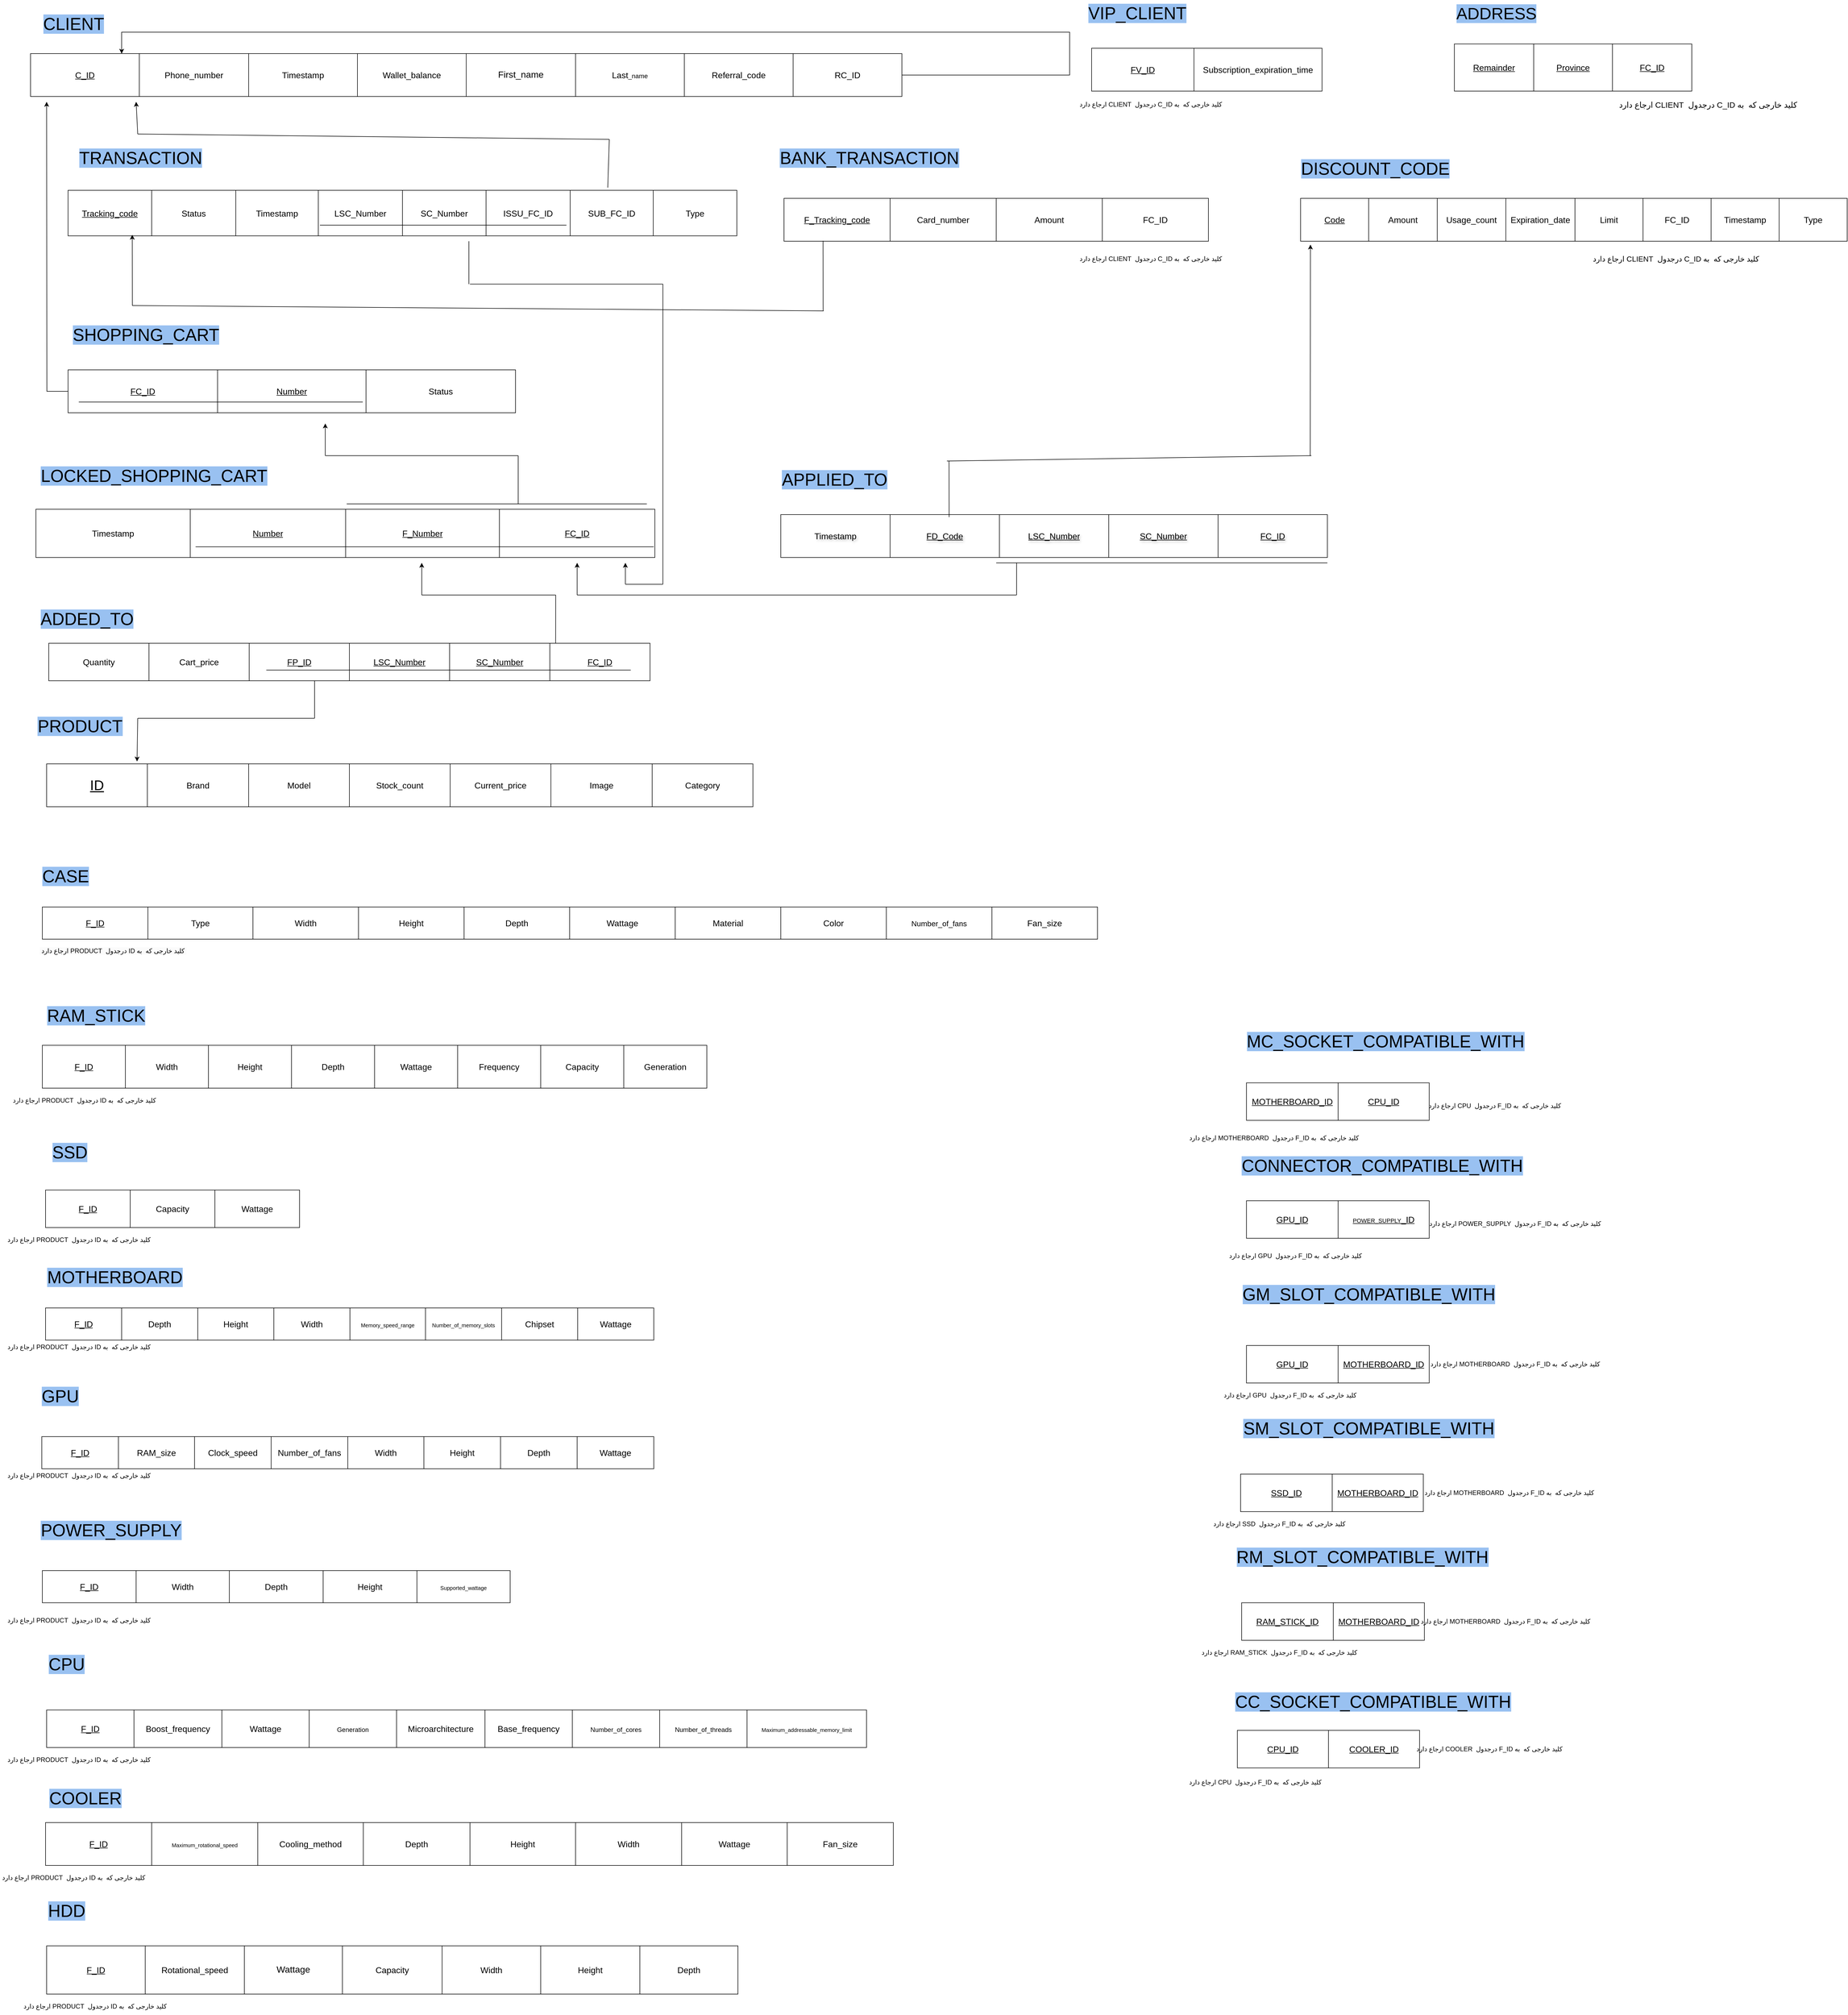 <mxfile version="25.0.3">
  <diagram name="Page-1" id="unfXA8FlNYon-j27rp8C">
    <mxGraphModel dx="3585" dy="2735" grid="1" gridSize="10" guides="1" tooltips="1" connect="1" arrows="1" fold="1" page="1" pageScale="1" pageWidth="1400" pageHeight="850" math="0" shadow="0">
      <root>
        <mxCell id="0" />
        <mxCell id="1" parent="0" />
        <mxCell id="CV0nj1p-MBl6-TNDZYEt-18" value="&lt;span style=&quot;background-color: rgb(153, 193, 241);&quot;&gt;CLIENT&lt;/span&gt;" style="text;html=1;align=center;verticalAlign=middle;resizable=0;points=[];autosize=1;strokeColor=none;fillColor=none;fontSize=32;" parent="1" vertex="1">
          <mxGeometry x="70" y="-170" width="140" height="50" as="geometry" />
        </mxCell>
        <mxCell id="CV0nj1p-MBl6-TNDZYEt-22" value="&lt;font style=&quot;font-size: 32px; background-color: rgb(153, 193, 241);&quot;&gt;TRANSACTION&lt;/font&gt;" style="text;html=1;align=center;verticalAlign=middle;resizable=0;points=[];autosize=1;strokeColor=none;fillColor=none;" parent="1" vertex="1">
          <mxGeometry x="140" y="80" width="250" height="50" as="geometry" />
        </mxCell>
        <mxCell id="CV0nj1p-MBl6-TNDZYEt-23" value="" style="shape=table;startSize=0;container=1;collapsible=0;childLayout=tableLayout;fontSize=16;" parent="1" vertex="1">
          <mxGeometry x="130" y="165" width="1248" height="85" as="geometry" />
        </mxCell>
        <mxCell id="CV0nj1p-MBl6-TNDZYEt-24" value="" style="shape=tableRow;horizontal=0;startSize=0;swimlaneHead=0;swimlaneBody=0;strokeColor=inherit;top=0;left=0;bottom=0;right=0;collapsible=0;dropTarget=0;fillColor=none;points=[[0,0.5],[1,0.5]];portConstraint=eastwest;fontSize=16;" parent="CV0nj1p-MBl6-TNDZYEt-23" vertex="1">
          <mxGeometry width="1248" height="85" as="geometry" />
        </mxCell>
        <mxCell id="CV0nj1p-MBl6-TNDZYEt-25" value="&lt;u&gt;Tracking_code&lt;/u&gt;" style="shape=partialRectangle;html=1;whiteSpace=wrap;connectable=0;strokeColor=inherit;overflow=hidden;fillColor=none;top=0;left=0;bottom=0;right=0;pointerEvents=1;fontSize=16;" parent="CV0nj1p-MBl6-TNDZYEt-24" vertex="1">
          <mxGeometry width="156" height="85" as="geometry">
            <mxRectangle width="156" height="85" as="alternateBounds" />
          </mxGeometry>
        </mxCell>
        <mxCell id="CV0nj1p-MBl6-TNDZYEt-26" value="&lt;span style=&quot;&quot;&gt;Status&lt;/span&gt;" style="shape=partialRectangle;html=1;whiteSpace=wrap;connectable=0;strokeColor=inherit;overflow=hidden;fillColor=none;top=0;left=0;bottom=0;right=0;pointerEvents=1;fontSize=16;labelBackgroundColor=default;" parent="CV0nj1p-MBl6-TNDZYEt-24" vertex="1">
          <mxGeometry x="156" width="157" height="85" as="geometry">
            <mxRectangle width="157" height="85" as="alternateBounds" />
          </mxGeometry>
        </mxCell>
        <mxCell id="CV0nj1p-MBl6-TNDZYEt-27" value="&lt;span style=&quot;&quot;&gt;Timestamp&lt;/span&gt;" style="shape=partialRectangle;html=1;whiteSpace=wrap;connectable=0;strokeColor=inherit;overflow=hidden;fillColor=none;top=0;left=0;bottom=0;right=0;pointerEvents=1;fontSize=16;labelBackgroundColor=default;" parent="CV0nj1p-MBl6-TNDZYEt-24" vertex="1">
          <mxGeometry x="313" width="154" height="85" as="geometry">
            <mxRectangle width="154" height="85" as="alternateBounds" />
          </mxGeometry>
        </mxCell>
        <mxCell id="CV0nj1p-MBl6-TNDZYEt-36" value="LSC_Number" style="shape=partialRectangle;html=1;whiteSpace=wrap;connectable=0;strokeColor=inherit;overflow=hidden;fillColor=none;top=0;left=0;bottom=0;right=0;pointerEvents=1;fontSize=16;" parent="CV0nj1p-MBl6-TNDZYEt-24" vertex="1">
          <mxGeometry x="467" width="157" height="85" as="geometry">
            <mxRectangle width="157" height="85" as="alternateBounds" />
          </mxGeometry>
        </mxCell>
        <mxCell id="CV0nj1p-MBl6-TNDZYEt-37" value="SC_Number" style="shape=partialRectangle;html=1;whiteSpace=wrap;connectable=0;strokeColor=inherit;overflow=hidden;fillColor=none;top=0;left=0;bottom=0;right=0;pointerEvents=1;fontSize=16;" parent="CV0nj1p-MBl6-TNDZYEt-24" vertex="1">
          <mxGeometry x="624" width="156" height="85" as="geometry">
            <mxRectangle width="156" height="85" as="alternateBounds" />
          </mxGeometry>
        </mxCell>
        <mxCell id="CV0nj1p-MBl6-TNDZYEt-38" value="ISSU_FC_ID" style="shape=partialRectangle;html=1;whiteSpace=wrap;connectable=0;strokeColor=inherit;overflow=hidden;fillColor=none;top=0;left=0;bottom=0;right=0;pointerEvents=1;fontSize=16;" parent="CV0nj1p-MBl6-TNDZYEt-24" vertex="1">
          <mxGeometry x="780" width="157" height="85" as="geometry">
            <mxRectangle width="157" height="85" as="alternateBounds" />
          </mxGeometry>
        </mxCell>
        <mxCell id="CV0nj1p-MBl6-TNDZYEt-39" value="SUB_FC_ID" style="shape=partialRectangle;html=1;whiteSpace=wrap;connectable=0;strokeColor=inherit;overflow=hidden;fillColor=none;top=0;left=0;bottom=0;right=0;pointerEvents=1;fontSize=16;" parent="CV0nj1p-MBl6-TNDZYEt-24" vertex="1">
          <mxGeometry x="937" width="155" height="85" as="geometry">
            <mxRectangle width="155" height="85" as="alternateBounds" />
          </mxGeometry>
        </mxCell>
        <mxCell id="ULDEpZp45Wt4dGmiCeXJ-34" value="Type" style="shape=partialRectangle;html=1;whiteSpace=wrap;connectable=0;strokeColor=inherit;overflow=hidden;fillColor=none;top=0;left=0;bottom=0;right=0;pointerEvents=1;fontSize=16;" parent="CV0nj1p-MBl6-TNDZYEt-24" vertex="1">
          <mxGeometry x="1092" width="156" height="85" as="geometry">
            <mxRectangle width="156" height="85" as="alternateBounds" />
          </mxGeometry>
        </mxCell>
        <mxCell id="CV0nj1p-MBl6-TNDZYEt-43" value="&lt;font style=&quot;font-size: 32px; background-color: rgb(153, 193, 241);&quot;&gt;DISCOUNT_CODE&lt;/font&gt;" style="text;html=1;align=center;verticalAlign=middle;resizable=0;points=[];autosize=1;strokeColor=none;fillColor=none;" parent="1" vertex="1">
          <mxGeometry x="2419" y="100" width="300" height="50" as="geometry" />
        </mxCell>
        <mxCell id="CV0nj1p-MBl6-TNDZYEt-44" value="" style="shape=table;startSize=0;container=1;collapsible=0;childLayout=tableLayout;fontSize=16;" parent="1" vertex="1">
          <mxGeometry x="2430" y="180" width="1020" height="80" as="geometry" />
        </mxCell>
        <mxCell id="CV0nj1p-MBl6-TNDZYEt-45" value="" style="shape=tableRow;horizontal=0;startSize=0;swimlaneHead=0;swimlaneBody=0;strokeColor=inherit;top=0;left=0;bottom=0;right=0;collapsible=0;dropTarget=0;fillColor=none;points=[[0,0.5],[1,0.5]];portConstraint=eastwest;fontSize=16;" parent="CV0nj1p-MBl6-TNDZYEt-44" vertex="1">
          <mxGeometry width="1020" height="80" as="geometry" />
        </mxCell>
        <mxCell id="CV0nj1p-MBl6-TNDZYEt-46" value="&lt;u&gt;Code&lt;/u&gt;" style="shape=partialRectangle;html=1;whiteSpace=wrap;connectable=0;strokeColor=inherit;overflow=hidden;fillColor=none;top=0;left=0;bottom=0;right=0;pointerEvents=1;fontSize=16;" parent="CV0nj1p-MBl6-TNDZYEt-45" vertex="1">
          <mxGeometry width="127" height="80" as="geometry">
            <mxRectangle width="127" height="80" as="alternateBounds" />
          </mxGeometry>
        </mxCell>
        <mxCell id="CV0nj1p-MBl6-TNDZYEt-47" value="&lt;span style=&quot;&quot;&gt;Amount&lt;/span&gt;" style="shape=partialRectangle;html=1;whiteSpace=wrap;connectable=0;strokeColor=inherit;overflow=hidden;fillColor=none;top=0;left=0;bottom=0;right=0;pointerEvents=1;fontSize=16;labelBackgroundColor=default;" parent="CV0nj1p-MBl6-TNDZYEt-45" vertex="1">
          <mxGeometry x="127" width="128" height="80" as="geometry">
            <mxRectangle width="128" height="80" as="alternateBounds" />
          </mxGeometry>
        </mxCell>
        <mxCell id="CV0nj1p-MBl6-TNDZYEt-57" value="&lt;span style=&quot;&quot;&gt;Usage_count&lt;/span&gt;" style="shape=partialRectangle;html=1;whiteSpace=wrap;connectable=0;strokeColor=inherit;overflow=hidden;fillColor=none;top=0;left=0;bottom=0;right=0;pointerEvents=1;fontSize=16;labelBackgroundColor=default;" parent="CV0nj1p-MBl6-TNDZYEt-45" vertex="1">
          <mxGeometry x="255" width="128" height="80" as="geometry">
            <mxRectangle width="128" height="80" as="alternateBounds" />
          </mxGeometry>
        </mxCell>
        <mxCell id="CV0nj1p-MBl6-TNDZYEt-58" value="&lt;span style=&quot;&quot;&gt;Expiration_date&lt;/span&gt;" style="shape=partialRectangle;html=1;whiteSpace=wrap;connectable=0;strokeColor=inherit;overflow=hidden;fillColor=none;top=0;left=0;bottom=0;right=0;pointerEvents=1;fontSize=16;labelBackgroundColor=default;" parent="CV0nj1p-MBl6-TNDZYEt-45" vertex="1">
          <mxGeometry x="383" width="129" height="80" as="geometry">
            <mxRectangle width="129" height="80" as="alternateBounds" />
          </mxGeometry>
        </mxCell>
        <mxCell id="CV0nj1p-MBl6-TNDZYEt-59" value="&lt;span style=&quot;&quot;&gt;Limit&lt;/span&gt;" style="shape=partialRectangle;html=1;whiteSpace=wrap;connectable=0;strokeColor=inherit;overflow=hidden;fillColor=none;top=0;left=0;bottom=0;right=0;pointerEvents=1;fontSize=16;labelBackgroundColor=default;" parent="CV0nj1p-MBl6-TNDZYEt-45" vertex="1">
          <mxGeometry x="512" width="127" height="80" as="geometry">
            <mxRectangle width="127" height="80" as="alternateBounds" />
          </mxGeometry>
        </mxCell>
        <mxCell id="m6St6NsRdLUoVX5ji24v-147" value="FC_ID" style="shape=partialRectangle;html=1;whiteSpace=wrap;connectable=0;strokeColor=inherit;overflow=hidden;fillColor=none;top=0;left=0;bottom=0;right=0;pointerEvents=1;fontSize=16;" parent="CV0nj1p-MBl6-TNDZYEt-45" vertex="1">
          <mxGeometry x="639" width="127" height="80" as="geometry">
            <mxRectangle width="127" height="80" as="alternateBounds" />
          </mxGeometry>
        </mxCell>
        <mxCell id="ULDEpZp45Wt4dGmiCeXJ-16" value="&lt;span style=&quot;&quot;&gt;Timestamp&lt;/span&gt;" style="shape=partialRectangle;html=1;whiteSpace=wrap;connectable=0;strokeColor=inherit;overflow=hidden;fillColor=none;top=0;left=0;bottom=0;right=0;pointerEvents=1;fontSize=16;labelBackgroundColor=default;" parent="CV0nj1p-MBl6-TNDZYEt-45" vertex="1">
          <mxGeometry x="766" width="127" height="80" as="geometry">
            <mxRectangle width="127" height="80" as="alternateBounds" />
          </mxGeometry>
        </mxCell>
        <mxCell id="ULDEpZp45Wt4dGmiCeXJ-17" value="Type" style="shape=partialRectangle;html=1;whiteSpace=wrap;connectable=0;strokeColor=inherit;overflow=hidden;fillColor=none;top=0;left=0;bottom=0;right=0;pointerEvents=1;fontSize=16;" parent="CV0nj1p-MBl6-TNDZYEt-45" vertex="1">
          <mxGeometry x="893" width="127" height="80" as="geometry">
            <mxRectangle width="127" height="80" as="alternateBounds" />
          </mxGeometry>
        </mxCell>
        <mxCell id="CV0nj1p-MBl6-TNDZYEt-63" value="&lt;font style=&quot;font-size: 32px; background-color: rgb(153, 193, 241);&quot;&gt;CASE&lt;/font&gt;" style="text;html=1;align=center;verticalAlign=middle;resizable=0;points=[];autosize=1;strokeColor=none;fillColor=none;" parent="1" vertex="1">
          <mxGeometry x="70" y="1420" width="110" height="50" as="geometry" />
        </mxCell>
        <mxCell id="CV0nj1p-MBl6-TNDZYEt-64" value="" style="shape=table;startSize=0;container=1;collapsible=0;childLayout=tableLayout;fontSize=16;" parent="1" vertex="1">
          <mxGeometry x="82" y="1502" width="1969" height="60" as="geometry" />
        </mxCell>
        <mxCell id="CV0nj1p-MBl6-TNDZYEt-65" value="" style="shape=tableRow;horizontal=0;startSize=0;swimlaneHead=0;swimlaneBody=0;strokeColor=inherit;top=0;left=0;bottom=0;right=0;collapsible=0;dropTarget=0;fillColor=none;points=[[0,0.5],[1,0.5]];portConstraint=eastwest;fontSize=16;" parent="CV0nj1p-MBl6-TNDZYEt-64" vertex="1">
          <mxGeometry width="1969" height="60" as="geometry" />
        </mxCell>
        <mxCell id="CV0nj1p-MBl6-TNDZYEt-66" value="&lt;u&gt;F_ID&lt;/u&gt;" style="shape=partialRectangle;html=1;whiteSpace=wrap;connectable=0;strokeColor=inherit;overflow=hidden;fillColor=none;top=0;left=0;bottom=0;right=0;pointerEvents=1;fontSize=16;" parent="CV0nj1p-MBl6-TNDZYEt-65" vertex="1">
          <mxGeometry width="197" height="60" as="geometry">
            <mxRectangle width="197" height="60" as="alternateBounds" />
          </mxGeometry>
        </mxCell>
        <mxCell id="CV0nj1p-MBl6-TNDZYEt-67" value="&lt;span style=&quot;&quot;&gt;Type&lt;/span&gt;" style="shape=partialRectangle;html=1;whiteSpace=wrap;connectable=0;strokeColor=inherit;overflow=hidden;fillColor=none;top=0;left=0;bottom=0;right=0;pointerEvents=1;fontSize=16;labelBackgroundColor=default;" parent="CV0nj1p-MBl6-TNDZYEt-65" vertex="1">
          <mxGeometry x="197" width="196" height="60" as="geometry">
            <mxRectangle width="196" height="60" as="alternateBounds" />
          </mxGeometry>
        </mxCell>
        <mxCell id="CV0nj1p-MBl6-TNDZYEt-68" value="&lt;span style=&quot;&quot;&gt;Width&lt;br&gt;&lt;/span&gt;" style="shape=partialRectangle;html=1;whiteSpace=wrap;connectable=0;strokeColor=inherit;overflow=hidden;fillColor=none;top=0;left=0;bottom=0;right=0;pointerEvents=1;fontSize=16;labelBackgroundColor=default;" parent="CV0nj1p-MBl6-TNDZYEt-65" vertex="1">
          <mxGeometry x="393" width="197" height="60" as="geometry">
            <mxRectangle width="197" height="60" as="alternateBounds" />
          </mxGeometry>
        </mxCell>
        <mxCell id="CV0nj1p-MBl6-TNDZYEt-77" value="&lt;span style=&quot;&quot;&gt;Height&lt;br&gt;&lt;/span&gt;" style="shape=partialRectangle;html=1;whiteSpace=wrap;connectable=0;strokeColor=inherit;overflow=hidden;fillColor=none;top=0;left=0;bottom=0;right=0;pointerEvents=1;fontSize=16;labelBackgroundColor=default;" parent="CV0nj1p-MBl6-TNDZYEt-65" vertex="1">
          <mxGeometry x="590" width="197" height="60" as="geometry">
            <mxRectangle width="197" height="60" as="alternateBounds" />
          </mxGeometry>
        </mxCell>
        <mxCell id="CV0nj1p-MBl6-TNDZYEt-78" value="&lt;span style=&quot;&quot;&gt;Depth&lt;/span&gt;" style="shape=partialRectangle;html=1;whiteSpace=wrap;connectable=0;strokeColor=inherit;overflow=hidden;fillColor=none;top=0;left=0;bottom=0;right=0;pointerEvents=1;fontSize=16;labelBackgroundColor=default;" parent="CV0nj1p-MBl6-TNDZYEt-65" vertex="1">
          <mxGeometry x="787" width="197" height="60" as="geometry">
            <mxRectangle width="197" height="60" as="alternateBounds" />
          </mxGeometry>
        </mxCell>
        <mxCell id="CV0nj1p-MBl6-TNDZYEt-79" value="&lt;span style=&quot;&quot;&gt;Wattage&lt;/span&gt;" style="shape=partialRectangle;html=1;whiteSpace=wrap;connectable=0;strokeColor=inherit;overflow=hidden;fillColor=none;top=0;left=0;bottom=0;right=0;pointerEvents=1;fontSize=16;labelBackgroundColor=default;" parent="CV0nj1p-MBl6-TNDZYEt-65" vertex="1">
          <mxGeometry x="984" width="197" height="60" as="geometry">
            <mxRectangle width="197" height="60" as="alternateBounds" />
          </mxGeometry>
        </mxCell>
        <mxCell id="CV0nj1p-MBl6-TNDZYEt-80" value="&lt;span style=&quot;&quot;&gt;Material&lt;/span&gt;" style="shape=partialRectangle;html=1;whiteSpace=wrap;connectable=0;strokeColor=inherit;overflow=hidden;fillColor=none;top=0;left=0;bottom=0;right=0;pointerEvents=1;fontSize=16;labelBackgroundColor=default;" parent="CV0nj1p-MBl6-TNDZYEt-65" vertex="1">
          <mxGeometry x="1181" width="197" height="60" as="geometry">
            <mxRectangle width="197" height="60" as="alternateBounds" />
          </mxGeometry>
        </mxCell>
        <mxCell id="CV0nj1p-MBl6-TNDZYEt-81" value="&lt;span style=&quot;&quot;&gt;Color&lt;br&gt;&lt;/span&gt;" style="shape=partialRectangle;html=1;whiteSpace=wrap;connectable=0;strokeColor=inherit;overflow=hidden;fillColor=none;top=0;left=0;bottom=0;right=0;pointerEvents=1;fontSize=16;labelBackgroundColor=default;" parent="CV0nj1p-MBl6-TNDZYEt-65" vertex="1">
          <mxGeometry x="1378" width="197" height="60" as="geometry">
            <mxRectangle width="197" height="60" as="alternateBounds" />
          </mxGeometry>
        </mxCell>
        <mxCell id="CV0nj1p-MBl6-TNDZYEt-82" value="&lt;font style=&quot;font-size: 14px;&quot;&gt;Number_of_fans&lt;/font&gt;" style="shape=partialRectangle;html=1;whiteSpace=wrap;connectable=0;strokeColor=inherit;overflow=hidden;fillColor=none;top=0;left=0;bottom=0;right=0;pointerEvents=1;fontSize=16;labelBackgroundColor=default;" parent="CV0nj1p-MBl6-TNDZYEt-65" vertex="1">
          <mxGeometry x="1575" width="197" height="60" as="geometry">
            <mxRectangle width="197" height="60" as="alternateBounds" />
          </mxGeometry>
        </mxCell>
        <mxCell id="CV0nj1p-MBl6-TNDZYEt-83" value="&lt;span style=&quot;&quot;&gt;Fan_size&lt;/span&gt;" style="shape=partialRectangle;html=1;whiteSpace=wrap;connectable=0;strokeColor=inherit;overflow=hidden;fillColor=none;top=0;left=0;bottom=0;right=0;pointerEvents=1;fontSize=16;labelBackgroundColor=default;" parent="CV0nj1p-MBl6-TNDZYEt-65" vertex="1">
          <mxGeometry x="1772" width="197" height="60" as="geometry">
            <mxRectangle width="197" height="60" as="alternateBounds" />
          </mxGeometry>
        </mxCell>
        <mxCell id="CV0nj1p-MBl6-TNDZYEt-84" value="&lt;span style=&quot;background-color: rgb(153, 193, 241);&quot;&gt;RAM_STICK&lt;/span&gt;" style="text;html=1;align=center;verticalAlign=middle;resizable=0;points=[];autosize=1;strokeColor=none;fillColor=none;fontSize=32;" parent="1" vertex="1">
          <mxGeometry x="82" y="1680" width="200" height="50" as="geometry" />
        </mxCell>
        <mxCell id="CV0nj1p-MBl6-TNDZYEt-85" value="" style="shape=table;startSize=0;container=1;collapsible=0;childLayout=tableLayout;fontSize=16;" parent="1" vertex="1">
          <mxGeometry x="82" y="1760" width="1240" height="80" as="geometry" />
        </mxCell>
        <mxCell id="CV0nj1p-MBl6-TNDZYEt-86" value="" style="shape=tableRow;horizontal=0;startSize=0;swimlaneHead=0;swimlaneBody=0;strokeColor=inherit;top=0;left=0;bottom=0;right=0;collapsible=0;dropTarget=0;fillColor=none;points=[[0,0.5],[1,0.5]];portConstraint=eastwest;fontSize=16;" parent="CV0nj1p-MBl6-TNDZYEt-85" vertex="1">
          <mxGeometry width="1240" height="80" as="geometry" />
        </mxCell>
        <mxCell id="CV0nj1p-MBl6-TNDZYEt-87" value="&lt;u&gt;F_ID&lt;/u&gt;" style="shape=partialRectangle;html=1;whiteSpace=wrap;connectable=0;strokeColor=inherit;overflow=hidden;fillColor=none;top=0;left=0;bottom=0;right=0;pointerEvents=1;fontSize=16;" parent="CV0nj1p-MBl6-TNDZYEt-86" vertex="1">
          <mxGeometry width="155" height="80" as="geometry">
            <mxRectangle width="155" height="80" as="alternateBounds" />
          </mxGeometry>
        </mxCell>
        <mxCell id="CV0nj1p-MBl6-TNDZYEt-88" value="&lt;span style=&quot;&quot;&gt;Width&lt;br&gt;&lt;/span&gt;" style="shape=partialRectangle;html=1;whiteSpace=wrap;connectable=0;strokeColor=inherit;overflow=hidden;fillColor=none;top=0;left=0;bottom=0;right=0;pointerEvents=1;fontSize=16;labelBackgroundColor=default;" parent="CV0nj1p-MBl6-TNDZYEt-86" vertex="1">
          <mxGeometry x="155" width="155" height="80" as="geometry">
            <mxRectangle width="155" height="80" as="alternateBounds" />
          </mxGeometry>
        </mxCell>
        <mxCell id="CV0nj1p-MBl6-TNDZYEt-98" value="&lt;span style=&quot;&quot;&gt;Height&lt;br&gt;&lt;/span&gt;" style="shape=partialRectangle;html=1;whiteSpace=wrap;connectable=0;strokeColor=inherit;overflow=hidden;fillColor=none;top=0;left=0;bottom=0;right=0;pointerEvents=1;fontSize=16;labelBackgroundColor=default;" parent="CV0nj1p-MBl6-TNDZYEt-86" vertex="1">
          <mxGeometry x="310" width="155" height="80" as="geometry">
            <mxRectangle width="155" height="80" as="alternateBounds" />
          </mxGeometry>
        </mxCell>
        <mxCell id="CV0nj1p-MBl6-TNDZYEt-99" value="&lt;span style=&quot;&quot;&gt;Depth&lt;br&gt;&lt;/span&gt;" style="shape=partialRectangle;html=1;whiteSpace=wrap;connectable=0;strokeColor=inherit;overflow=hidden;fillColor=none;top=0;left=0;bottom=0;right=0;pointerEvents=1;fontSize=16;labelBackgroundColor=default;" parent="CV0nj1p-MBl6-TNDZYEt-86" vertex="1">
          <mxGeometry x="465" width="155" height="80" as="geometry">
            <mxRectangle width="155" height="80" as="alternateBounds" />
          </mxGeometry>
        </mxCell>
        <mxCell id="CV0nj1p-MBl6-TNDZYEt-100" value="&lt;span style=&quot;&quot;&gt;Wattage&lt;/span&gt;" style="shape=partialRectangle;html=1;whiteSpace=wrap;connectable=0;strokeColor=inherit;overflow=hidden;fillColor=none;top=0;left=0;bottom=0;right=0;pointerEvents=1;fontSize=16;labelBackgroundColor=default;" parent="CV0nj1p-MBl6-TNDZYEt-86" vertex="1">
          <mxGeometry x="620" width="155" height="80" as="geometry">
            <mxRectangle width="155" height="80" as="alternateBounds" />
          </mxGeometry>
        </mxCell>
        <mxCell id="CV0nj1p-MBl6-TNDZYEt-101" value="&lt;span style=&quot;&quot;&gt;Frequency&lt;/span&gt;" style="shape=partialRectangle;html=1;whiteSpace=wrap;connectable=0;strokeColor=inherit;overflow=hidden;fillColor=none;top=0;left=0;bottom=0;right=0;pointerEvents=1;fontSize=16;labelBackgroundColor=default;" parent="CV0nj1p-MBl6-TNDZYEt-86" vertex="1">
          <mxGeometry x="775" width="155" height="80" as="geometry">
            <mxRectangle width="155" height="80" as="alternateBounds" />
          </mxGeometry>
        </mxCell>
        <mxCell id="CV0nj1p-MBl6-TNDZYEt-102" value="&lt;span style=&quot;&quot;&gt;Capacity&lt;/span&gt;" style="shape=partialRectangle;html=1;whiteSpace=wrap;connectable=0;strokeColor=inherit;overflow=hidden;fillColor=none;top=0;left=0;bottom=0;right=0;pointerEvents=1;fontSize=16;labelBackgroundColor=default;" parent="CV0nj1p-MBl6-TNDZYEt-86" vertex="1">
          <mxGeometry x="930" width="155" height="80" as="geometry">
            <mxRectangle width="155" height="80" as="alternateBounds" />
          </mxGeometry>
        </mxCell>
        <mxCell id="ULDEpZp45Wt4dGmiCeXJ-1" value="&lt;span style=&quot;&quot;&gt;Generation&lt;/span&gt;" style="shape=partialRectangle;html=1;whiteSpace=wrap;connectable=0;strokeColor=inherit;overflow=hidden;fillColor=none;top=0;left=0;bottom=0;right=0;pointerEvents=1;fontSize=16;labelBackgroundColor=default;" parent="CV0nj1p-MBl6-TNDZYEt-86" vertex="1">
          <mxGeometry x="1085" width="155" height="80" as="geometry">
            <mxRectangle width="155" height="80" as="alternateBounds" />
          </mxGeometry>
        </mxCell>
        <mxCell id="CV0nj1p-MBl6-TNDZYEt-105" value="&lt;span style=&quot;background-color: rgb(153, 193, 241);&quot;&gt;SSD&lt;/span&gt;" style="text;html=1;align=center;verticalAlign=middle;resizable=0;points=[];autosize=1;strokeColor=none;fillColor=none;fontSize=32;" parent="1" vertex="1">
          <mxGeometry x="88" y="1935" width="90" height="50" as="geometry" />
        </mxCell>
        <mxCell id="CV0nj1p-MBl6-TNDZYEt-106" value="" style="shape=table;startSize=0;container=1;collapsible=0;childLayout=tableLayout;fontSize=16;" parent="1" vertex="1">
          <mxGeometry x="88" y="2030" width="474" height="70" as="geometry" />
        </mxCell>
        <mxCell id="CV0nj1p-MBl6-TNDZYEt-107" value="" style="shape=tableRow;horizontal=0;startSize=0;swimlaneHead=0;swimlaneBody=0;strokeColor=inherit;top=0;left=0;bottom=0;right=0;collapsible=0;dropTarget=0;fillColor=none;points=[[0,0.5],[1,0.5]];portConstraint=eastwest;fontSize=16;" parent="CV0nj1p-MBl6-TNDZYEt-106" vertex="1">
          <mxGeometry width="474" height="70" as="geometry" />
        </mxCell>
        <mxCell id="CV0nj1p-MBl6-TNDZYEt-108" value="&lt;u&gt;F_ID&lt;/u&gt;" style="shape=partialRectangle;html=1;whiteSpace=wrap;connectable=0;strokeColor=inherit;overflow=hidden;fillColor=none;top=0;left=0;bottom=0;right=0;pointerEvents=1;fontSize=16;" parent="CV0nj1p-MBl6-TNDZYEt-107" vertex="1">
          <mxGeometry width="158" height="70" as="geometry">
            <mxRectangle width="158" height="70" as="alternateBounds" />
          </mxGeometry>
        </mxCell>
        <mxCell id="CV0nj1p-MBl6-TNDZYEt-109" value="&lt;span style=&quot;&quot;&gt;Capacity&lt;/span&gt;" style="shape=partialRectangle;html=1;whiteSpace=wrap;connectable=0;strokeColor=inherit;overflow=hidden;fillColor=none;top=0;left=0;bottom=0;right=0;pointerEvents=1;fontSize=16;labelBackgroundColor=default;" parent="CV0nj1p-MBl6-TNDZYEt-107" vertex="1">
          <mxGeometry x="158" width="158" height="70" as="geometry">
            <mxRectangle width="158" height="70" as="alternateBounds" />
          </mxGeometry>
        </mxCell>
        <mxCell id="CV0nj1p-MBl6-TNDZYEt-110" value="&lt;span style=&quot;&quot;&gt;Wattage&lt;/span&gt;" style="shape=partialRectangle;html=1;whiteSpace=wrap;connectable=0;strokeColor=inherit;overflow=hidden;fillColor=none;top=0;left=0;bottom=0;right=0;pointerEvents=1;fontSize=16;labelBackgroundColor=default;" parent="CV0nj1p-MBl6-TNDZYEt-107" vertex="1">
          <mxGeometry x="316" width="158" height="70" as="geometry">
            <mxRectangle width="158" height="70" as="alternateBounds" />
          </mxGeometry>
        </mxCell>
        <mxCell id="CV0nj1p-MBl6-TNDZYEt-119" value="&lt;span style=&quot;background-color: rgb(153, 193, 241);&quot;&gt;MOTHERBOARD&lt;/span&gt;" style="text;html=1;align=center;verticalAlign=middle;resizable=0;points=[];autosize=1;strokeColor=none;fillColor=none;fontSize=32;" parent="1" vertex="1">
          <mxGeometry x="82" y="2168" width="270" height="50" as="geometry" />
        </mxCell>
        <mxCell id="CV0nj1p-MBl6-TNDZYEt-120" value="" style="shape=table;startSize=0;container=1;collapsible=0;childLayout=tableLayout;fontSize=16;" parent="1" vertex="1">
          <mxGeometry x="88" y="2250" width="1135" height="60" as="geometry" />
        </mxCell>
        <mxCell id="CV0nj1p-MBl6-TNDZYEt-121" value="" style="shape=tableRow;horizontal=0;startSize=0;swimlaneHead=0;swimlaneBody=0;strokeColor=inherit;top=0;left=0;bottom=0;right=0;collapsible=0;dropTarget=0;fillColor=none;points=[[0,0.5],[1,0.5]];portConstraint=eastwest;fontSize=16;" parent="CV0nj1p-MBl6-TNDZYEt-120" vertex="1">
          <mxGeometry width="1135" height="60" as="geometry" />
        </mxCell>
        <mxCell id="CV0nj1p-MBl6-TNDZYEt-122" value="&lt;u&gt;F_ID&lt;/u&gt;" style="shape=partialRectangle;html=1;whiteSpace=wrap;connectable=0;strokeColor=inherit;overflow=hidden;fillColor=none;top=0;left=0;bottom=0;right=0;pointerEvents=1;fontSize=16;" parent="CV0nj1p-MBl6-TNDZYEt-121" vertex="1">
          <mxGeometry width="142" height="60" as="geometry">
            <mxRectangle width="142" height="60" as="alternateBounds" />
          </mxGeometry>
        </mxCell>
        <mxCell id="CV0nj1p-MBl6-TNDZYEt-123" value="&lt;span style=&quot;&quot;&gt;Depth&lt;br&gt;&lt;/span&gt;" style="shape=partialRectangle;html=1;whiteSpace=wrap;connectable=0;strokeColor=inherit;overflow=hidden;fillColor=none;top=0;left=0;bottom=0;right=0;pointerEvents=1;fontSize=16;labelBackgroundColor=default;" parent="CV0nj1p-MBl6-TNDZYEt-121" vertex="1">
          <mxGeometry x="142" width="142" height="60" as="geometry">
            <mxRectangle width="142" height="60" as="alternateBounds" />
          </mxGeometry>
        </mxCell>
        <mxCell id="CV0nj1p-MBl6-TNDZYEt-124" value="&lt;span style=&quot;&quot;&gt;Height&lt;br&gt;&lt;/span&gt;" style="shape=partialRectangle;html=1;whiteSpace=wrap;connectable=0;strokeColor=inherit;overflow=hidden;fillColor=none;top=0;left=0;bottom=0;right=0;pointerEvents=1;fontSize=16;labelBackgroundColor=default;" parent="CV0nj1p-MBl6-TNDZYEt-121" vertex="1">
          <mxGeometry x="284" width="142" height="60" as="geometry">
            <mxRectangle width="142" height="60" as="alternateBounds" />
          </mxGeometry>
        </mxCell>
        <mxCell id="CV0nj1p-MBl6-TNDZYEt-133" value="&lt;span style=&quot;&quot;&gt;Width&lt;/span&gt;" style="shape=partialRectangle;html=1;whiteSpace=wrap;connectable=0;strokeColor=inherit;overflow=hidden;fillColor=none;top=0;left=0;bottom=0;right=0;pointerEvents=1;fontSize=16;labelBackgroundColor=default;" parent="CV0nj1p-MBl6-TNDZYEt-121" vertex="1">
          <mxGeometry x="426" width="142" height="60" as="geometry">
            <mxRectangle width="142" height="60" as="alternateBounds" />
          </mxGeometry>
        </mxCell>
        <mxCell id="CV0nj1p-MBl6-TNDZYEt-134" value="&lt;font style=&quot;font-size: 10px;&quot;&gt;Memory_speed&lt;/font&gt;&lt;font style=&quot;font-size: 10px;&quot;&gt;_range&lt;/font&gt;" style="shape=partialRectangle;html=1;whiteSpace=wrap;connectable=0;strokeColor=inherit;overflow=hidden;fillColor=none;top=0;left=0;bottom=0;right=0;pointerEvents=1;fontSize=16;labelBackgroundColor=default;" parent="CV0nj1p-MBl6-TNDZYEt-121" vertex="1">
          <mxGeometry x="568" width="141" height="60" as="geometry">
            <mxRectangle width="141" height="60" as="alternateBounds" />
          </mxGeometry>
        </mxCell>
        <mxCell id="CV0nj1p-MBl6-TNDZYEt-135" value="&lt;font style=&quot;font-size: 10px;&quot;&gt;Number_of_memory_&lt;font style=&quot;font-size: 10px;&quot;&gt;slots&lt;/font&gt;&lt;/font&gt;" style="shape=partialRectangle;html=1;whiteSpace=wrap;connectable=0;strokeColor=inherit;overflow=hidden;fillColor=none;top=0;left=0;bottom=0;right=0;pointerEvents=1;fontSize=16;labelBackgroundColor=default;" parent="CV0nj1p-MBl6-TNDZYEt-121" vertex="1">
          <mxGeometry x="709" width="142" height="60" as="geometry">
            <mxRectangle width="142" height="60" as="alternateBounds" />
          </mxGeometry>
        </mxCell>
        <mxCell id="CV0nj1p-MBl6-TNDZYEt-136" value="&lt;span style=&quot;&quot;&gt;Chipset&lt;/span&gt;" style="shape=partialRectangle;html=1;whiteSpace=wrap;connectable=0;strokeColor=inherit;overflow=hidden;fillColor=none;top=0;left=0;bottom=0;right=0;pointerEvents=1;fontSize=16;labelBackgroundColor=default;" parent="CV0nj1p-MBl6-TNDZYEt-121" vertex="1">
          <mxGeometry x="851" width="142" height="60" as="geometry">
            <mxRectangle width="142" height="60" as="alternateBounds" />
          </mxGeometry>
        </mxCell>
        <mxCell id="CV0nj1p-MBl6-TNDZYEt-137" value="&lt;span style=&quot;&quot;&gt;Wattage&lt;/span&gt;" style="shape=partialRectangle;html=1;whiteSpace=wrap;connectable=0;strokeColor=inherit;overflow=hidden;fillColor=none;top=0;left=0;bottom=0;right=0;pointerEvents=1;fontSize=16;labelBackgroundColor=default;" parent="CV0nj1p-MBl6-TNDZYEt-121" vertex="1">
          <mxGeometry x="993" width="142" height="60" as="geometry">
            <mxRectangle width="142" height="60" as="alternateBounds" />
          </mxGeometry>
        </mxCell>
        <mxCell id="CV0nj1p-MBl6-TNDZYEt-138" value="&lt;span style=&quot;background-color: rgb(153, 193, 241);&quot;&gt;GPU&lt;/span&gt;" style="text;html=1;align=center;verticalAlign=middle;resizable=0;points=[];autosize=1;strokeColor=none;fillColor=none;fontSize=32;" parent="1" vertex="1">
          <mxGeometry x="70" y="2390" width="90" height="50" as="geometry" />
        </mxCell>
        <mxCell id="CV0nj1p-MBl6-TNDZYEt-139" value="" style="shape=table;startSize=0;container=1;collapsible=0;childLayout=tableLayout;fontSize=16;" parent="1" vertex="1">
          <mxGeometry x="81" y="2490" width="1142" height="60" as="geometry" />
        </mxCell>
        <mxCell id="CV0nj1p-MBl6-TNDZYEt-140" value="" style="shape=tableRow;horizontal=0;startSize=0;swimlaneHead=0;swimlaneBody=0;strokeColor=inherit;top=0;left=0;bottom=0;right=0;collapsible=0;dropTarget=0;fillColor=none;points=[[0,0.5],[1,0.5]];portConstraint=eastwest;fontSize=16;" parent="CV0nj1p-MBl6-TNDZYEt-139" vertex="1">
          <mxGeometry width="1142" height="60" as="geometry" />
        </mxCell>
        <mxCell id="CV0nj1p-MBl6-TNDZYEt-141" value="&lt;u&gt;F_ID&lt;/u&gt;" style="shape=partialRectangle;html=1;whiteSpace=wrap;connectable=0;strokeColor=inherit;overflow=hidden;fillColor=none;top=0;left=0;bottom=0;right=0;pointerEvents=1;fontSize=16;" parent="CV0nj1p-MBl6-TNDZYEt-140" vertex="1">
          <mxGeometry width="143" height="60" as="geometry">
            <mxRectangle width="143" height="60" as="alternateBounds" />
          </mxGeometry>
        </mxCell>
        <mxCell id="CV0nj1p-MBl6-TNDZYEt-142" value="&lt;span style=&quot;&quot;&gt;RAM_size&lt;/span&gt;" style="shape=partialRectangle;html=1;whiteSpace=wrap;connectable=0;strokeColor=inherit;overflow=hidden;fillColor=none;top=0;left=0;bottom=0;right=0;pointerEvents=1;fontSize=16;labelBackgroundColor=default;" parent="CV0nj1p-MBl6-TNDZYEt-140" vertex="1">
          <mxGeometry x="143" width="142" height="60" as="geometry">
            <mxRectangle width="142" height="60" as="alternateBounds" />
          </mxGeometry>
        </mxCell>
        <mxCell id="CV0nj1p-MBl6-TNDZYEt-143" value="&lt;span style=&quot;&quot;&gt;Clock_speed&lt;/span&gt;" style="shape=partialRectangle;html=1;whiteSpace=wrap;connectable=0;strokeColor=inherit;overflow=hidden;fillColor=none;top=0;left=0;bottom=0;right=0;pointerEvents=1;fontSize=16;labelBackgroundColor=default;" parent="CV0nj1p-MBl6-TNDZYEt-140" vertex="1">
          <mxGeometry x="285" width="143" height="60" as="geometry">
            <mxRectangle width="143" height="60" as="alternateBounds" />
          </mxGeometry>
        </mxCell>
        <mxCell id="CV0nj1p-MBl6-TNDZYEt-152" value="&lt;span style=&quot;&quot;&gt;Number_of_fans&lt;/span&gt;" style="shape=partialRectangle;html=1;whiteSpace=wrap;connectable=0;strokeColor=inherit;overflow=hidden;fillColor=none;top=0;left=0;bottom=0;right=0;pointerEvents=1;fontSize=16;labelBackgroundColor=default;" parent="CV0nj1p-MBl6-TNDZYEt-140" vertex="1">
          <mxGeometry x="428" width="143" height="60" as="geometry">
            <mxRectangle width="143" height="60" as="alternateBounds" />
          </mxGeometry>
        </mxCell>
        <mxCell id="CV0nj1p-MBl6-TNDZYEt-153" value="&lt;span style=&quot;&quot;&gt;Width&lt;br&gt;&lt;/span&gt;" style="shape=partialRectangle;html=1;whiteSpace=wrap;connectable=0;strokeColor=inherit;overflow=hidden;fillColor=none;top=0;left=0;bottom=0;right=0;pointerEvents=1;fontSize=16;labelBackgroundColor=default;" parent="CV0nj1p-MBl6-TNDZYEt-140" vertex="1">
          <mxGeometry x="571" width="142" height="60" as="geometry">
            <mxRectangle width="142" height="60" as="alternateBounds" />
          </mxGeometry>
        </mxCell>
        <mxCell id="CV0nj1p-MBl6-TNDZYEt-154" value="&lt;span style=&quot;&quot;&gt;Height&lt;br&gt;&lt;/span&gt;" style="shape=partialRectangle;html=1;whiteSpace=wrap;connectable=0;strokeColor=inherit;overflow=hidden;fillColor=none;top=0;left=0;bottom=0;right=0;pointerEvents=1;fontSize=16;labelBackgroundColor=default;" parent="CV0nj1p-MBl6-TNDZYEt-140" vertex="1">
          <mxGeometry x="713" width="143" height="60" as="geometry">
            <mxRectangle width="143" height="60" as="alternateBounds" />
          </mxGeometry>
        </mxCell>
        <mxCell id="CV0nj1p-MBl6-TNDZYEt-155" value="&lt;span style=&quot;&quot;&gt;Depth&lt;br&gt;&lt;/span&gt;" style="shape=partialRectangle;html=1;whiteSpace=wrap;connectable=0;strokeColor=inherit;overflow=hidden;fillColor=none;top=0;left=0;bottom=0;right=0;pointerEvents=1;fontSize=16;labelBackgroundColor=default;" parent="CV0nj1p-MBl6-TNDZYEt-140" vertex="1">
          <mxGeometry x="856" width="143" height="60" as="geometry">
            <mxRectangle width="143" height="60" as="alternateBounds" />
          </mxGeometry>
        </mxCell>
        <mxCell id="CV0nj1p-MBl6-TNDZYEt-156" value="&lt;span style=&quot;&quot;&gt;Wattage&lt;/span&gt;" style="shape=partialRectangle;html=1;whiteSpace=wrap;connectable=0;strokeColor=inherit;overflow=hidden;fillColor=none;top=0;left=0;bottom=0;right=0;pointerEvents=1;fontSize=16;labelBackgroundColor=default;" parent="CV0nj1p-MBl6-TNDZYEt-140" vertex="1">
          <mxGeometry x="999" width="143" height="60" as="geometry">
            <mxRectangle width="143" height="60" as="alternateBounds" />
          </mxGeometry>
        </mxCell>
        <mxCell id="m6St6NsRdLUoVX5ji24v-1" value="&lt;font style=&quot;font-size: 32px; background-color: rgb(153, 193, 241);&quot;&gt;POWER_SUPPLY&lt;/font&gt;" style="text;html=1;align=center;verticalAlign=middle;resizable=0;points=[];autosize=1;strokeColor=none;fillColor=none;" parent="1" vertex="1">
          <mxGeometry x="70" y="2640" width="280" height="50" as="geometry" />
        </mxCell>
        <mxCell id="m6St6NsRdLUoVX5ji24v-2" value="" style="shape=table;startSize=0;container=1;collapsible=0;childLayout=tableLayout;fontSize=16;" parent="1" vertex="1">
          <mxGeometry x="82" y="2740" width="873" height="60" as="geometry" />
        </mxCell>
        <mxCell id="m6St6NsRdLUoVX5ji24v-3" value="" style="shape=tableRow;horizontal=0;startSize=0;swimlaneHead=0;swimlaneBody=0;strokeColor=inherit;top=0;left=0;bottom=0;right=0;collapsible=0;dropTarget=0;fillColor=none;points=[[0,0.5],[1,0.5]];portConstraint=eastwest;fontSize=16;" parent="m6St6NsRdLUoVX5ji24v-2" vertex="1">
          <mxGeometry width="873" height="60" as="geometry" />
        </mxCell>
        <mxCell id="m6St6NsRdLUoVX5ji24v-4" value="&lt;u&gt;F_ID&lt;/u&gt;" style="shape=partialRectangle;html=1;whiteSpace=wrap;connectable=0;strokeColor=inherit;overflow=hidden;fillColor=none;top=0;left=0;bottom=0;right=0;pointerEvents=1;fontSize=16;" parent="m6St6NsRdLUoVX5ji24v-3" vertex="1">
          <mxGeometry width="175" height="60" as="geometry">
            <mxRectangle width="175" height="60" as="alternateBounds" />
          </mxGeometry>
        </mxCell>
        <mxCell id="m6St6NsRdLUoVX5ji24v-5" value="&lt;span style=&quot;&quot;&gt;Width&lt;br&gt;&lt;/span&gt;" style="shape=partialRectangle;html=1;whiteSpace=wrap;connectable=0;strokeColor=inherit;overflow=hidden;fillColor=none;top=0;left=0;bottom=0;right=0;pointerEvents=1;fontSize=16;labelBackgroundColor=default;" parent="m6St6NsRdLUoVX5ji24v-3" vertex="1">
          <mxGeometry x="175" width="174" height="60" as="geometry">
            <mxRectangle width="174" height="60" as="alternateBounds" />
          </mxGeometry>
        </mxCell>
        <mxCell id="m6St6NsRdLUoVX5ji24v-6" value="&lt;span style=&quot;&quot;&gt;Depth&lt;br&gt;&lt;/span&gt;" style="shape=partialRectangle;html=1;whiteSpace=wrap;connectable=0;strokeColor=inherit;overflow=hidden;fillColor=none;top=0;left=0;bottom=0;right=0;pointerEvents=1;fontSize=16;labelBackgroundColor=default;" parent="m6St6NsRdLUoVX5ji24v-3" vertex="1">
          <mxGeometry x="349" width="175" height="60" as="geometry">
            <mxRectangle width="175" height="60" as="alternateBounds" />
          </mxGeometry>
        </mxCell>
        <mxCell id="m6St6NsRdLUoVX5ji24v-15" value="&lt;span style=&quot;&quot;&gt;Height&lt;br&gt;&lt;/span&gt;" style="shape=partialRectangle;html=1;whiteSpace=wrap;connectable=0;strokeColor=inherit;overflow=hidden;fillColor=none;top=0;left=0;bottom=0;right=0;pointerEvents=1;fontSize=16;labelBackgroundColor=default;" parent="m6St6NsRdLUoVX5ji24v-3" vertex="1">
          <mxGeometry x="524" width="175" height="60" as="geometry">
            <mxRectangle width="175" height="60" as="alternateBounds" />
          </mxGeometry>
        </mxCell>
        <mxCell id="m6St6NsRdLUoVX5ji24v-16" value="&lt;font style=&quot;font-size: 10px;&quot;&gt;Supported_wattage&lt;/font&gt;" style="shape=partialRectangle;html=1;whiteSpace=wrap;connectable=0;strokeColor=inherit;overflow=hidden;fillColor=none;top=0;left=0;bottom=0;right=0;pointerEvents=1;fontSize=16;labelBackgroundColor=default;" parent="m6St6NsRdLUoVX5ji24v-3" vertex="1">
          <mxGeometry x="699" width="174" height="60" as="geometry">
            <mxRectangle width="174" height="60" as="alternateBounds" />
          </mxGeometry>
        </mxCell>
        <mxCell id="m6St6NsRdLUoVX5ji24v-18" value="&lt;font style=&quot;font-size: 32px; background-color: rgb(153, 193, 241);&quot;&gt;CPU&lt;/font&gt;" style="text;html=1;align=center;verticalAlign=middle;resizable=0;points=[];autosize=1;strokeColor=none;fillColor=none;" parent="1" vertex="1">
          <mxGeometry x="82" y="2890" width="90" height="50" as="geometry" />
        </mxCell>
        <mxCell id="m6St6NsRdLUoVX5ji24v-19" value="" style="shape=table;startSize=0;container=1;collapsible=0;childLayout=tableLayout;fontSize=16;labelBackgroundColor=default;" parent="1" vertex="1">
          <mxGeometry x="90" y="3000" width="1530" height="70" as="geometry" />
        </mxCell>
        <mxCell id="m6St6NsRdLUoVX5ji24v-20" value="" style="shape=tableRow;horizontal=0;startSize=0;swimlaneHead=0;swimlaneBody=0;strokeColor=inherit;top=0;left=0;bottom=0;right=0;collapsible=0;dropTarget=0;fillColor=none;points=[[0,0.5],[1,0.5]];portConstraint=eastwest;fontSize=16;" parent="m6St6NsRdLUoVX5ji24v-19" vertex="1">
          <mxGeometry width="1530" height="70" as="geometry" />
        </mxCell>
        <mxCell id="m6St6NsRdLUoVX5ji24v-21" value="&lt;u&gt;F_ID&lt;/u&gt;" style="shape=partialRectangle;html=1;whiteSpace=wrap;connectable=0;strokeColor=inherit;overflow=hidden;fillColor=none;top=0;left=0;bottom=0;right=0;pointerEvents=1;fontSize=16;" parent="m6St6NsRdLUoVX5ji24v-20" vertex="1">
          <mxGeometry width="163" height="70" as="geometry">
            <mxRectangle width="163" height="70" as="alternateBounds" />
          </mxGeometry>
        </mxCell>
        <mxCell id="m6St6NsRdLUoVX5ji24v-22" value="&lt;span style=&quot;&quot;&gt;Boost_frequency&lt;/span&gt;" style="shape=partialRectangle;html=1;whiteSpace=wrap;connectable=0;strokeColor=inherit;overflow=hidden;fillColor=none;top=0;left=0;bottom=0;right=0;pointerEvents=1;fontSize=16;labelBackgroundColor=default;" parent="m6St6NsRdLUoVX5ji24v-20" vertex="1">
          <mxGeometry x="163" width="164" height="70" as="geometry">
            <mxRectangle width="164" height="70" as="alternateBounds" />
          </mxGeometry>
        </mxCell>
        <mxCell id="m6St6NsRdLUoVX5ji24v-23" value="&lt;span style=&quot;&quot;&gt;Wattage&lt;/span&gt;" style="shape=partialRectangle;html=1;whiteSpace=wrap;connectable=0;strokeColor=inherit;overflow=hidden;fillColor=none;top=0;left=0;bottom=0;right=0;pointerEvents=1;fontSize=16;labelBackgroundColor=default;" parent="m6St6NsRdLUoVX5ji24v-20" vertex="1">
          <mxGeometry x="327" width="163" height="70" as="geometry">
            <mxRectangle width="163" height="70" as="alternateBounds" />
          </mxGeometry>
        </mxCell>
        <mxCell id="m6St6NsRdLUoVX5ji24v-32" value="&lt;font style=&quot;font-size: 12px;&quot;&gt;Generation&lt;/font&gt;" style="shape=partialRectangle;html=1;whiteSpace=wrap;connectable=0;strokeColor=inherit;overflow=hidden;fillColor=none;top=0;left=0;bottom=0;right=0;pointerEvents=1;fontSize=16;labelBackgroundColor=default;" parent="m6St6NsRdLUoVX5ji24v-20" vertex="1">
          <mxGeometry x="490" width="163" height="70" as="geometry">
            <mxRectangle width="163" height="70" as="alternateBounds" />
          </mxGeometry>
        </mxCell>
        <mxCell id="m6St6NsRdLUoVX5ji24v-33" value="&lt;span style=&quot;&quot;&gt;Microarchitecture&lt;/span&gt;" style="shape=partialRectangle;html=1;whiteSpace=wrap;connectable=0;strokeColor=inherit;overflow=hidden;fillColor=none;top=0;left=0;bottom=0;right=0;pointerEvents=1;fontSize=16;labelBackgroundColor=default;" parent="m6St6NsRdLUoVX5ji24v-20" vertex="1">
          <mxGeometry x="653" width="165" height="70" as="geometry">
            <mxRectangle width="165" height="70" as="alternateBounds" />
          </mxGeometry>
        </mxCell>
        <mxCell id="m6St6NsRdLUoVX5ji24v-34" value="&lt;span style=&quot;&quot;&gt;Base_frequency&lt;/span&gt;" style="shape=partialRectangle;html=1;whiteSpace=wrap;connectable=0;strokeColor=inherit;overflow=hidden;fillColor=none;top=0;left=0;bottom=0;right=0;pointerEvents=1;fontSize=16;labelBackgroundColor=default;" parent="m6St6NsRdLUoVX5ji24v-20" vertex="1">
          <mxGeometry x="818" width="163" height="70" as="geometry">
            <mxRectangle width="163" height="70" as="alternateBounds" />
          </mxGeometry>
        </mxCell>
        <mxCell id="m6St6NsRdLUoVX5ji24v-35" value="&lt;font style=&quot;font-size: 12px;&quot;&gt;Number_of_cores&lt;/font&gt;" style="shape=partialRectangle;html=1;whiteSpace=wrap;connectable=0;strokeColor=inherit;overflow=hidden;fillColor=none;top=0;left=0;bottom=0;right=0;pointerEvents=1;fontSize=16;labelBackgroundColor=default;" parent="m6St6NsRdLUoVX5ji24v-20" vertex="1">
          <mxGeometry x="981" width="163" height="70" as="geometry">
            <mxRectangle width="163" height="70" as="alternateBounds" />
          </mxGeometry>
        </mxCell>
        <mxCell id="m6St6NsRdLUoVX5ji24v-36" value="&lt;font style=&quot;font-size: 12px;&quot;&gt;Number_of_threads&lt;/font&gt;" style="shape=partialRectangle;html=1;whiteSpace=wrap;connectable=0;strokeColor=inherit;overflow=hidden;fillColor=none;top=0;left=0;bottom=0;right=0;pointerEvents=1;fontSize=16;labelBackgroundColor=default;" parent="m6St6NsRdLUoVX5ji24v-20" vertex="1">
          <mxGeometry x="1144" width="163" height="70" as="geometry">
            <mxRectangle width="163" height="70" as="alternateBounds" />
          </mxGeometry>
        </mxCell>
        <mxCell id="m6St6NsRdLUoVX5ji24v-37" value="&lt;font style=&quot;font-size: 10px;&quot;&gt;Maximum_addressable_memory_limit&lt;/font&gt;" style="shape=partialRectangle;html=1;whiteSpace=wrap;connectable=0;strokeColor=inherit;overflow=hidden;fillColor=none;top=0;left=0;bottom=0;right=0;pointerEvents=1;fontSize=16;labelBackgroundColor=default;" parent="m6St6NsRdLUoVX5ji24v-20" vertex="1">
          <mxGeometry x="1307" width="223" height="70" as="geometry">
            <mxRectangle width="223" height="70" as="alternateBounds" />
          </mxGeometry>
        </mxCell>
        <mxCell id="m6St6NsRdLUoVX5ji24v-38" value="&lt;font style=&quot;font-size: 32px; background-color: rgb(153, 193, 241);&quot;&gt;COOLER&lt;/font&gt;" style="text;html=1;align=center;verticalAlign=middle;resizable=0;points=[];autosize=1;strokeColor=none;fillColor=none;" parent="1" vertex="1">
          <mxGeometry x="82" y="3140" width="160" height="50" as="geometry" />
        </mxCell>
        <mxCell id="m6St6NsRdLUoVX5ji24v-39" value="" style="shape=table;startSize=0;container=1;collapsible=0;childLayout=tableLayout;fontSize=16;" parent="1" vertex="1">
          <mxGeometry x="88" y="3210" width="1582" height="80" as="geometry" />
        </mxCell>
        <mxCell id="m6St6NsRdLUoVX5ji24v-40" value="" style="shape=tableRow;horizontal=0;startSize=0;swimlaneHead=0;swimlaneBody=0;strokeColor=inherit;top=0;left=0;bottom=0;right=0;collapsible=0;dropTarget=0;fillColor=none;points=[[0,0.5],[1,0.5]];portConstraint=eastwest;fontSize=16;" parent="m6St6NsRdLUoVX5ji24v-39" vertex="1">
          <mxGeometry width="1582" height="80" as="geometry" />
        </mxCell>
        <mxCell id="m6St6NsRdLUoVX5ji24v-41" value="&lt;u&gt;F_ID&lt;/u&gt;" style="shape=partialRectangle;html=1;whiteSpace=wrap;connectable=0;strokeColor=inherit;overflow=hidden;fillColor=none;top=0;left=0;bottom=0;right=0;pointerEvents=1;fontSize=16;" parent="m6St6NsRdLUoVX5ji24v-40" vertex="1">
          <mxGeometry width="198" height="80" as="geometry">
            <mxRectangle width="198" height="80" as="alternateBounds" />
          </mxGeometry>
        </mxCell>
        <mxCell id="m6St6NsRdLUoVX5ji24v-42" value="&lt;font style=&quot;font-size: 10px;&quot;&gt;Maximum_rotational_speed&lt;/font&gt;" style="shape=partialRectangle;html=1;whiteSpace=wrap;connectable=0;strokeColor=inherit;overflow=hidden;fillColor=none;top=0;left=0;bottom=0;right=0;pointerEvents=1;fontSize=16;labelBackgroundColor=default;" parent="m6St6NsRdLUoVX5ji24v-40" vertex="1">
          <mxGeometry x="198" width="198" height="80" as="geometry">
            <mxRectangle width="198" height="80" as="alternateBounds" />
          </mxGeometry>
        </mxCell>
        <mxCell id="m6St6NsRdLUoVX5ji24v-43" value="&lt;span style=&quot;&quot;&gt;Cooling_method&lt;/span&gt;" style="shape=partialRectangle;html=1;whiteSpace=wrap;connectable=0;strokeColor=inherit;overflow=hidden;fillColor=none;top=0;left=0;bottom=0;right=0;pointerEvents=1;fontSize=16;labelBackgroundColor=default;" parent="m6St6NsRdLUoVX5ji24v-40" vertex="1">
          <mxGeometry x="396" width="197" height="80" as="geometry">
            <mxRectangle width="197" height="80" as="alternateBounds" />
          </mxGeometry>
        </mxCell>
        <mxCell id="m6St6NsRdLUoVX5ji24v-52" value="&lt;span style=&quot;&quot;&gt;Depth&lt;br&gt;&lt;/span&gt;" style="shape=partialRectangle;html=1;whiteSpace=wrap;connectable=0;strokeColor=inherit;overflow=hidden;fillColor=none;top=0;left=0;bottom=0;right=0;pointerEvents=1;fontSize=16;labelBackgroundColor=default;" parent="m6St6NsRdLUoVX5ji24v-40" vertex="1">
          <mxGeometry x="593" width="199" height="80" as="geometry">
            <mxRectangle width="199" height="80" as="alternateBounds" />
          </mxGeometry>
        </mxCell>
        <mxCell id="m6St6NsRdLUoVX5ji24v-53" value="&lt;span style=&quot;&quot;&gt;Height&lt;br&gt;&lt;/span&gt;" style="shape=partialRectangle;html=1;whiteSpace=wrap;connectable=0;strokeColor=inherit;overflow=hidden;fillColor=none;top=0;left=0;bottom=0;right=0;pointerEvents=1;fontSize=16;labelBackgroundColor=default;" parent="m6St6NsRdLUoVX5ji24v-40" vertex="1">
          <mxGeometry x="792" width="197" height="80" as="geometry">
            <mxRectangle width="197" height="80" as="alternateBounds" />
          </mxGeometry>
        </mxCell>
        <mxCell id="m6St6NsRdLUoVX5ji24v-54" value="&lt;span style=&quot;&quot;&gt;Width&lt;br&gt;&lt;/span&gt;" style="shape=partialRectangle;html=1;whiteSpace=wrap;connectable=0;strokeColor=inherit;overflow=hidden;fillColor=none;top=0;left=0;bottom=0;right=0;pointerEvents=1;fontSize=16;labelBackgroundColor=default;" parent="m6St6NsRdLUoVX5ji24v-40" vertex="1">
          <mxGeometry x="989" width="198" height="80" as="geometry">
            <mxRectangle width="198" height="80" as="alternateBounds" />
          </mxGeometry>
        </mxCell>
        <mxCell id="m6St6NsRdLUoVX5ji24v-55" value="&lt;span style=&quot;&quot;&gt;Wattage&lt;/span&gt;" style="shape=partialRectangle;html=1;whiteSpace=wrap;connectable=0;strokeColor=inherit;overflow=hidden;fillColor=none;top=0;left=0;bottom=0;right=0;pointerEvents=1;fontSize=16;labelBackgroundColor=default;" parent="m6St6NsRdLUoVX5ji24v-40" vertex="1">
          <mxGeometry x="1187" width="197" height="80" as="geometry">
            <mxRectangle width="197" height="80" as="alternateBounds" />
          </mxGeometry>
        </mxCell>
        <mxCell id="m6St6NsRdLUoVX5ji24v-56" value="&lt;span style=&quot;&quot;&gt;Fan_size&lt;/span&gt;" style="shape=partialRectangle;html=1;whiteSpace=wrap;connectable=0;strokeColor=inherit;overflow=hidden;fillColor=none;top=0;left=0;bottom=0;right=0;pointerEvents=1;fontSize=16;labelBackgroundColor=default;" parent="m6St6NsRdLUoVX5ji24v-40" vertex="1">
          <mxGeometry x="1384" width="198" height="80" as="geometry">
            <mxRectangle width="198" height="80" as="alternateBounds" />
          </mxGeometry>
        </mxCell>
        <mxCell id="m6St6NsRdLUoVX5ji24v-57" value="&lt;font style=&quot;font-size: 32px; background-color: rgb(153, 193, 241);&quot;&gt;HDD&lt;/font&gt;" style="text;html=1;align=center;verticalAlign=middle;resizable=0;points=[];autosize=1;strokeColor=none;fillColor=none;" parent="1" vertex="1">
          <mxGeometry x="82" y="3350" width="90" height="50" as="geometry" />
        </mxCell>
        <mxCell id="m6St6NsRdLUoVX5ji24v-58" value="" style="shape=table;startSize=0;container=1;collapsible=0;childLayout=tableLayout;fontSize=16;" parent="1" vertex="1">
          <mxGeometry x="90" y="3440" width="1290" height="90" as="geometry" />
        </mxCell>
        <mxCell id="m6St6NsRdLUoVX5ji24v-59" value="" style="shape=tableRow;horizontal=0;startSize=0;swimlaneHead=0;swimlaneBody=0;strokeColor=inherit;top=0;left=0;bottom=0;right=0;collapsible=0;dropTarget=0;fillColor=none;points=[[0,0.5],[1,0.5]];portConstraint=eastwest;fontSize=16;" parent="m6St6NsRdLUoVX5ji24v-58" vertex="1">
          <mxGeometry width="1290" height="90" as="geometry" />
        </mxCell>
        <mxCell id="m6St6NsRdLUoVX5ji24v-60" value="&lt;u&gt;F_ID&lt;/u&gt;" style="shape=partialRectangle;html=1;whiteSpace=wrap;connectable=0;strokeColor=inherit;overflow=hidden;fillColor=none;top=0;left=0;bottom=0;right=0;pointerEvents=1;fontSize=16;" parent="m6St6NsRdLUoVX5ji24v-59" vertex="1">
          <mxGeometry width="184" height="90" as="geometry">
            <mxRectangle width="184" height="90" as="alternateBounds" />
          </mxGeometry>
        </mxCell>
        <mxCell id="m6St6NsRdLUoVX5ji24v-61" value="&lt;span style=&quot;&quot;&gt;Rotational_speed&lt;/span&gt;" style="shape=partialRectangle;html=1;whiteSpace=wrap;connectable=0;strokeColor=inherit;overflow=hidden;fillColor=none;top=0;left=0;bottom=0;right=0;pointerEvents=1;fontSize=16;labelBackgroundColor=default;" parent="m6St6NsRdLUoVX5ji24v-59" vertex="1">
          <mxGeometry x="184" width="185" height="90" as="geometry">
            <mxRectangle width="185" height="90" as="alternateBounds" />
          </mxGeometry>
        </mxCell>
        <mxCell id="m6St6NsRdLUoVX5ji24v-62" value="&lt;font style=&quot;font-size: 17px;&quot;&gt;Wattage&lt;/font&gt;" style="shape=partialRectangle;html=1;whiteSpace=wrap;connectable=0;strokeColor=inherit;overflow=hidden;fillColor=none;top=0;left=0;bottom=0;right=0;pointerEvents=1;fontSize=16;labelBackgroundColor=default;" parent="m6St6NsRdLUoVX5ji24v-59" vertex="1">
          <mxGeometry x="369" width="183" height="90" as="geometry">
            <mxRectangle width="183" height="90" as="alternateBounds" />
          </mxGeometry>
        </mxCell>
        <mxCell id="m6St6NsRdLUoVX5ji24v-71" value="&lt;span style=&quot;&quot;&gt;Capacity&lt;/span&gt;" style="shape=partialRectangle;html=1;whiteSpace=wrap;connectable=0;strokeColor=inherit;overflow=hidden;fillColor=none;top=0;left=0;bottom=0;right=0;pointerEvents=1;fontSize=16;labelBackgroundColor=default;" parent="m6St6NsRdLUoVX5ji24v-59" vertex="1">
          <mxGeometry x="552" width="186" height="90" as="geometry">
            <mxRectangle width="186" height="90" as="alternateBounds" />
          </mxGeometry>
        </mxCell>
        <mxCell id="m6St6NsRdLUoVX5ji24v-72" value="&lt;span style=&quot;&quot;&gt;Width&lt;br&gt;&lt;/span&gt;" style="shape=partialRectangle;html=1;whiteSpace=wrap;connectable=0;strokeColor=inherit;overflow=hidden;fillColor=none;top=0;left=0;bottom=0;right=0;pointerEvents=1;fontSize=16;labelBackgroundColor=default;" parent="m6St6NsRdLUoVX5ji24v-59" vertex="1">
          <mxGeometry x="738" width="184" height="90" as="geometry">
            <mxRectangle width="184" height="90" as="alternateBounds" />
          </mxGeometry>
        </mxCell>
        <mxCell id="m6St6NsRdLUoVX5ji24v-73" value="&lt;span style=&quot;&quot;&gt;Height&lt;br&gt;&lt;/span&gt;" style="shape=partialRectangle;html=1;whiteSpace=wrap;connectable=0;strokeColor=inherit;overflow=hidden;fillColor=none;top=0;left=0;bottom=0;right=0;pointerEvents=1;fontSize=16;labelBackgroundColor=default;" parent="m6St6NsRdLUoVX5ji24v-59" vertex="1">
          <mxGeometry x="922" width="185" height="90" as="geometry">
            <mxRectangle width="185" height="90" as="alternateBounds" />
          </mxGeometry>
        </mxCell>
        <mxCell id="m6St6NsRdLUoVX5ji24v-74" value="&lt;span style=&quot;&quot;&gt;Depth&lt;br&gt;&lt;/span&gt;" style="shape=partialRectangle;html=1;whiteSpace=wrap;connectable=0;strokeColor=inherit;overflow=hidden;fillColor=none;top=0;left=0;bottom=0;right=0;pointerEvents=1;fontSize=16;labelBackgroundColor=default;" parent="m6St6NsRdLUoVX5ji24v-59" vertex="1">
          <mxGeometry x="1107" width="183" height="90" as="geometry">
            <mxRectangle width="183" height="90" as="alternateBounds" />
          </mxGeometry>
        </mxCell>
        <mxCell id="m6St6NsRdLUoVX5ji24v-76" value="&lt;font style=&quot;font-size: 32px; background-color: rgb(153, 193, 241);&quot;&gt;PRODUCT&lt;/font&gt;" style="text;html=1;align=center;verticalAlign=middle;resizable=0;points=[];autosize=1;strokeColor=none;fillColor=none;" parent="1" vertex="1">
          <mxGeometry x="62" y="1140" width="180" height="50" as="geometry" />
        </mxCell>
        <mxCell id="m6St6NsRdLUoVX5ji24v-77" value="" style="shape=table;startSize=0;container=1;collapsible=0;childLayout=tableLayout;fontSize=16;" parent="1" vertex="1">
          <mxGeometry x="90" y="1235" width="1318" height="80" as="geometry" />
        </mxCell>
        <mxCell id="m6St6NsRdLUoVX5ji24v-78" value="" style="shape=tableRow;horizontal=0;startSize=0;swimlaneHead=0;swimlaneBody=0;strokeColor=inherit;top=0;left=0;bottom=0;right=0;collapsible=0;dropTarget=0;fillColor=none;points=[[0,0.5],[1,0.5]];portConstraint=eastwest;fontSize=16;" parent="m6St6NsRdLUoVX5ji24v-77" vertex="1">
          <mxGeometry width="1318" height="80" as="geometry" />
        </mxCell>
        <mxCell id="m6St6NsRdLUoVX5ji24v-79" value="&lt;font style=&quot;font-size: 26px;&quot;&gt;&lt;u&gt;ID&lt;/u&gt;&lt;/font&gt;" style="shape=partialRectangle;html=1;whiteSpace=wrap;connectable=0;strokeColor=inherit;overflow=hidden;fillColor=none;top=0;left=0;bottom=0;right=0;pointerEvents=1;fontSize=16;" parent="m6St6NsRdLUoVX5ji24v-78" vertex="1">
          <mxGeometry width="188" height="80" as="geometry">
            <mxRectangle width="188" height="80" as="alternateBounds" />
          </mxGeometry>
        </mxCell>
        <mxCell id="m6St6NsRdLUoVX5ji24v-80" value="&lt;span style=&quot;background-color: rgb(255, 255, 255);&quot;&gt;Brand&lt;/span&gt;" style="shape=partialRectangle;html=1;whiteSpace=wrap;connectable=0;strokeColor=inherit;overflow=hidden;fillColor=none;top=0;left=0;bottom=0;right=0;pointerEvents=1;fontSize=16;" parent="m6St6NsRdLUoVX5ji24v-78" vertex="1">
          <mxGeometry x="188" width="189" height="80" as="geometry">
            <mxRectangle width="189" height="80" as="alternateBounds" />
          </mxGeometry>
        </mxCell>
        <mxCell id="m6St6NsRdLUoVX5ji24v-81" value="&lt;span style=&quot;background-color: rgb(255, 255, 255);&quot;&gt;Model&lt;/span&gt;" style="shape=partialRectangle;html=1;whiteSpace=wrap;connectable=0;strokeColor=inherit;overflow=hidden;fillColor=none;top=0;left=0;bottom=0;right=0;pointerEvents=1;fontSize=16;" parent="m6St6NsRdLUoVX5ji24v-78" vertex="1">
          <mxGeometry x="377" width="188" height="80" as="geometry">
            <mxRectangle width="188" height="80" as="alternateBounds" />
          </mxGeometry>
        </mxCell>
        <mxCell id="m6St6NsRdLUoVX5ji24v-90" value="&lt;span style=&quot;background-color: rgb(255, 255, 255);&quot;&gt;Stock_count&lt;/span&gt;" style="shape=partialRectangle;html=1;whiteSpace=wrap;connectable=0;strokeColor=inherit;overflow=hidden;fillColor=none;top=0;left=0;bottom=0;right=0;pointerEvents=1;fontSize=16;" parent="m6St6NsRdLUoVX5ji24v-78" vertex="1">
          <mxGeometry x="565" width="188" height="80" as="geometry">
            <mxRectangle width="188" height="80" as="alternateBounds" />
          </mxGeometry>
        </mxCell>
        <mxCell id="m6St6NsRdLUoVX5ji24v-91" value="&lt;span style=&quot;background-color: rgb(255, 255, 255);&quot;&gt;Current_price&lt;/span&gt;" style="shape=partialRectangle;html=1;whiteSpace=wrap;connectable=0;strokeColor=inherit;overflow=hidden;fillColor=none;top=0;left=0;bottom=0;right=0;pointerEvents=1;fontSize=16;" parent="m6St6NsRdLUoVX5ji24v-78" vertex="1">
          <mxGeometry x="753" width="188" height="80" as="geometry">
            <mxRectangle width="188" height="80" as="alternateBounds" />
          </mxGeometry>
        </mxCell>
        <mxCell id="m6St6NsRdLUoVX5ji24v-92" value="&lt;span style=&quot;background-color: rgb(255, 255, 255);&quot;&gt;Image&lt;/span&gt;" style="shape=partialRectangle;html=1;whiteSpace=wrap;connectable=0;strokeColor=inherit;overflow=hidden;fillColor=none;top=0;left=0;bottom=0;right=0;pointerEvents=1;fontSize=16;" parent="m6St6NsRdLUoVX5ji24v-78" vertex="1">
          <mxGeometry x="941" width="189" height="80" as="geometry">
            <mxRectangle width="189" height="80" as="alternateBounds" />
          </mxGeometry>
        </mxCell>
        <mxCell id="m6St6NsRdLUoVX5ji24v-93" value="&lt;span style=&quot;background-color: rgb(255, 255, 255);&quot;&gt;Category&lt;/span&gt;" style="shape=partialRectangle;html=1;whiteSpace=wrap;connectable=0;strokeColor=inherit;overflow=hidden;fillColor=none;top=0;left=0;bottom=0;right=0;pointerEvents=1;fontSize=16;" parent="m6St6NsRdLUoVX5ji24v-78" vertex="1">
          <mxGeometry x="1130" width="188" height="80" as="geometry">
            <mxRectangle width="188" height="80" as="alternateBounds" />
          </mxGeometry>
        </mxCell>
        <mxCell id="m6St6NsRdLUoVX5ji24v-94" value="&lt;font style=&quot;font-size: 32px; background-color: rgb(153, 193, 241);&quot;&gt;VIP_CLIENT&lt;/font&gt;" style="text;html=1;align=center;verticalAlign=middle;resizable=0;points=[];autosize=1;strokeColor=none;fillColor=none;" parent="1" vertex="1">
          <mxGeometry x="2020" y="-190" width="210" height="50" as="geometry" />
        </mxCell>
        <mxCell id="m6St6NsRdLUoVX5ji24v-95" value="" style="shape=table;startSize=0;container=1;collapsible=0;childLayout=tableLayout;fontSize=16;" parent="1" vertex="1">
          <mxGeometry x="2040" y="-100" width="430" height="80" as="geometry" />
        </mxCell>
        <mxCell id="m6St6NsRdLUoVX5ji24v-96" value="" style="shape=tableRow;horizontal=0;startSize=0;swimlaneHead=0;swimlaneBody=0;strokeColor=inherit;top=0;left=0;bottom=0;right=0;collapsible=0;dropTarget=0;fillColor=none;points=[[0,0.5],[1,0.5]];portConstraint=eastwest;fontSize=16;" parent="m6St6NsRdLUoVX5ji24v-95" vertex="1">
          <mxGeometry width="430" height="80" as="geometry" />
        </mxCell>
        <mxCell id="m6St6NsRdLUoVX5ji24v-97" value="&lt;u&gt;FV_ID &lt;br&gt;&lt;/u&gt;" style="shape=partialRectangle;html=1;whiteSpace=wrap;connectable=0;strokeColor=inherit;overflow=hidden;fillColor=none;top=0;left=0;bottom=0;right=0;pointerEvents=1;fontSize=16;" parent="m6St6NsRdLUoVX5ji24v-96" vertex="1">
          <mxGeometry width="191" height="80" as="geometry">
            <mxRectangle width="191" height="80" as="alternateBounds" />
          </mxGeometry>
        </mxCell>
        <mxCell id="m6St6NsRdLUoVX5ji24v-98" value="Subscription_expiration_time" style="shape=partialRectangle;html=1;whiteSpace=wrap;connectable=0;strokeColor=inherit;overflow=hidden;fillColor=none;top=0;left=0;bottom=0;right=0;pointerEvents=1;fontSize=16;" parent="m6St6NsRdLUoVX5ji24v-96" vertex="1">
          <mxGeometry x="191" width="239" height="80" as="geometry">
            <mxRectangle width="239" height="80" as="alternateBounds" />
          </mxGeometry>
        </mxCell>
        <mxCell id="m6St6NsRdLUoVX5ji24v-108" value="&lt;span style=&quot;background-color: rgb(153, 193, 241);&quot;&gt;SHOPPING_CART&lt;/span&gt;" style="text;html=1;align=center;verticalAlign=middle;resizable=0;points=[];autosize=1;strokeColor=none;fillColor=none;fontSize=32;" parent="1" vertex="1">
          <mxGeometry x="130" y="410" width="290" height="50" as="geometry" />
        </mxCell>
        <mxCell id="m6St6NsRdLUoVX5ji24v-109" value="" style="shape=table;startSize=0;container=1;collapsible=0;childLayout=tableLayout;fontSize=16;" parent="1" vertex="1">
          <mxGeometry x="130" y="500" width="835" height="80" as="geometry" />
        </mxCell>
        <mxCell id="m6St6NsRdLUoVX5ji24v-110" value="" style="shape=tableRow;horizontal=0;startSize=0;swimlaneHead=0;swimlaneBody=0;strokeColor=inherit;top=0;left=0;bottom=0;right=0;collapsible=0;dropTarget=0;fillColor=none;points=[[0,0.5],[1,0.5]];portConstraint=eastwest;fontSize=16;" parent="m6St6NsRdLUoVX5ji24v-109" vertex="1">
          <mxGeometry width="835" height="80" as="geometry" />
        </mxCell>
        <mxCell id="m6St6NsRdLUoVX5ji24v-111" value="&lt;u&gt;FC_ID&lt;/u&gt;" style="shape=partialRectangle;html=1;whiteSpace=wrap;connectable=0;strokeColor=inherit;overflow=hidden;fillColor=none;top=0;left=0;bottom=0;right=0;pointerEvents=1;fontSize=16;" parent="m6St6NsRdLUoVX5ji24v-110" vertex="1">
          <mxGeometry width="279" height="80" as="geometry">
            <mxRectangle width="279" height="80" as="alternateBounds" />
          </mxGeometry>
        </mxCell>
        <mxCell id="m6St6NsRdLUoVX5ji24v-122" value="&lt;u&gt;Number&lt;/u&gt;" style="shape=partialRectangle;html=1;whiteSpace=wrap;connectable=0;strokeColor=inherit;overflow=hidden;fillColor=none;top=0;left=0;bottom=0;right=0;pointerEvents=1;fontSize=16;" parent="m6St6NsRdLUoVX5ji24v-110" vertex="1">
          <mxGeometry x="279" width="277" height="80" as="geometry">
            <mxRectangle width="277" height="80" as="alternateBounds" />
          </mxGeometry>
        </mxCell>
        <mxCell id="m6St6NsRdLUoVX5ji24v-123" value="&lt;span style=&quot;background-color: rgb(255, 255, 255);&quot;&gt;Status&lt;/span&gt;" style="shape=partialRectangle;html=1;whiteSpace=wrap;connectable=0;strokeColor=inherit;overflow=hidden;fillColor=none;top=0;left=0;bottom=0;right=0;pointerEvents=1;fontSize=16;" parent="m6St6NsRdLUoVX5ji24v-110" vertex="1">
          <mxGeometry x="556" width="279" height="80" as="geometry">
            <mxRectangle width="279" height="80" as="alternateBounds" />
          </mxGeometry>
        </mxCell>
        <mxCell id="m6St6NsRdLUoVX5ji24v-129" value="&lt;div&gt;&lt;font style=&quot;font-size: 32px; background-color: rgb(153, 193, 241);&quot;&gt;LOCKED_SHOPPING_CART&lt;/font&gt;&lt;/div&gt;&lt;div&gt;&lt;span style=&quot;background-color: rgb(153, 193, 241);&quot;&gt;&lt;br&gt;&lt;/span&gt;&lt;/div&gt;" style="text;html=1;align=center;verticalAlign=middle;resizable=0;points=[];autosize=1;strokeColor=none;fillColor=none;" parent="1" vertex="1">
          <mxGeometry x="70" y="670" width="440" height="70" as="geometry" />
        </mxCell>
        <mxCell id="m6St6NsRdLUoVX5ji24v-130" value="" style="shape=table;startSize=0;container=1;collapsible=0;childLayout=tableLayout;fontSize=16;" parent="1" vertex="1">
          <mxGeometry x="70" y="760" width="1155" height="90" as="geometry" />
        </mxCell>
        <mxCell id="m6St6NsRdLUoVX5ji24v-131" value="" style="shape=tableRow;horizontal=0;startSize=0;swimlaneHead=0;swimlaneBody=0;strokeColor=inherit;top=0;left=0;bottom=0;right=0;collapsible=0;dropTarget=0;fillColor=none;points=[[0,0.5],[1,0.5]];portConstraint=eastwest;fontSize=16;" parent="m6St6NsRdLUoVX5ji24v-130" vertex="1">
          <mxGeometry width="1155" height="90" as="geometry" />
        </mxCell>
        <mxCell id="m6St6NsRdLUoVX5ji24v-132" value="&lt;span style=&quot;background-color: rgb(255, 255, 255);&quot;&gt;Timestamp&lt;span style=&quot;border-bottom: 1px dotted;&quot;&gt;&lt;/span&gt;&lt;/span&gt;" style="shape=partialRectangle;html=1;whiteSpace=wrap;connectable=0;strokeColor=inherit;overflow=hidden;fillColor=none;top=0;left=0;bottom=0;right=0;pointerEvents=1;fontSize=16;" parent="m6St6NsRdLUoVX5ji24v-131" vertex="1">
          <mxGeometry width="288" height="90" as="geometry">
            <mxRectangle width="288" height="90" as="alternateBounds" />
          </mxGeometry>
        </mxCell>
        <mxCell id="m6St6NsRdLUoVX5ji24v-133" value="&lt;u&gt;Number&lt;/u&gt;" style="shape=partialRectangle;html=1;whiteSpace=wrap;connectable=0;strokeColor=inherit;overflow=hidden;fillColor=none;top=0;left=0;bottom=0;right=0;pointerEvents=1;fontSize=16;" parent="m6St6NsRdLUoVX5ji24v-131" vertex="1">
          <mxGeometry x="288" width="290" height="90" as="geometry">
            <mxRectangle width="290" height="90" as="alternateBounds" />
          </mxGeometry>
        </mxCell>
        <mxCell id="m6St6NsRdLUoVX5ji24v-134" value="&lt;u&gt;F_Number&lt;/u&gt;" style="shape=partialRectangle;html=1;whiteSpace=wrap;connectable=0;strokeColor=inherit;overflow=hidden;fillColor=none;top=0;left=0;bottom=0;right=0;pointerEvents=1;fontSize=16;" parent="m6St6NsRdLUoVX5ji24v-131" vertex="1">
          <mxGeometry x="578" width="287" height="90" as="geometry">
            <mxRectangle width="287" height="90" as="alternateBounds" />
          </mxGeometry>
        </mxCell>
        <mxCell id="m6St6NsRdLUoVX5ji24v-143" value="&lt;u&gt;FC_ID&lt;/u&gt;" style="shape=partialRectangle;html=1;whiteSpace=wrap;connectable=0;strokeColor=inherit;overflow=hidden;fillColor=none;top=0;left=0;bottom=0;right=0;pointerEvents=1;fontSize=16;" parent="m6St6NsRdLUoVX5ji24v-131" vertex="1">
          <mxGeometry x="865" width="290" height="90" as="geometry">
            <mxRectangle width="290" height="90" as="alternateBounds" />
          </mxGeometry>
        </mxCell>
        <mxCell id="m6St6NsRdLUoVX5ji24v-195" value="&lt;font style=&quot;font-size: 32px; background-color: rgb(153, 193, 241);&quot;&gt;ADDED_TO&lt;/font&gt;" style="text;html=1;align=center;verticalAlign=middle;resizable=0;points=[];autosize=1;strokeColor=none;fillColor=none;" parent="1" vertex="1">
          <mxGeometry x="65" y="940" width="200" height="50" as="geometry" />
        </mxCell>
        <mxCell id="m6St6NsRdLUoVX5ji24v-196" value="" style="shape=table;startSize=0;container=1;collapsible=0;childLayout=tableLayout;fontSize=16;" parent="1" vertex="1">
          <mxGeometry x="94" y="1010" width="1122" height="70" as="geometry" />
        </mxCell>
        <mxCell id="m6St6NsRdLUoVX5ji24v-197" value="" style="shape=tableRow;horizontal=0;startSize=0;swimlaneHead=0;swimlaneBody=0;strokeColor=inherit;top=0;left=0;bottom=0;right=0;collapsible=0;dropTarget=0;fillColor=none;points=[[0,0.5],[1,0.5]];portConstraint=eastwest;fontSize=16;" parent="m6St6NsRdLUoVX5ji24v-196" vertex="1">
          <mxGeometry width="1122" height="70" as="geometry" />
        </mxCell>
        <mxCell id="m6St6NsRdLUoVX5ji24v-198" value="&lt;span style=&quot;background-color: rgb(255, 255, 255);&quot;&gt;Quantity&lt;br&gt;&lt;/span&gt;" style="shape=partialRectangle;html=1;whiteSpace=wrap;connectable=0;strokeColor=inherit;overflow=hidden;fillColor=none;top=0;left=0;bottom=0;right=0;pointerEvents=1;fontSize=16;" parent="m6St6NsRdLUoVX5ji24v-197" vertex="1">
          <mxGeometry width="187" height="70" as="geometry">
            <mxRectangle width="187" height="70" as="alternateBounds" />
          </mxGeometry>
        </mxCell>
        <mxCell id="m6St6NsRdLUoVX5ji24v-199" value="&lt;span style=&quot;background-color: rgb(255, 255, 255);&quot;&gt;Cart_price&lt;br&gt;&lt;/span&gt;" style="shape=partialRectangle;html=1;whiteSpace=wrap;connectable=0;strokeColor=inherit;overflow=hidden;fillColor=none;top=0;left=0;bottom=0;right=0;pointerEvents=1;fontSize=16;" parent="m6St6NsRdLUoVX5ji24v-197" vertex="1">
          <mxGeometry x="187" width="187" height="70" as="geometry">
            <mxRectangle width="187" height="70" as="alternateBounds" />
          </mxGeometry>
        </mxCell>
        <mxCell id="m6St6NsRdLUoVX5ji24v-200" value="&lt;u&gt;FP_ID&lt;/u&gt;" style="shape=partialRectangle;html=1;whiteSpace=wrap;connectable=0;strokeColor=inherit;overflow=hidden;fillColor=none;top=0;left=0;bottom=0;right=0;pointerEvents=1;fontSize=16;" parent="m6St6NsRdLUoVX5ji24v-197" vertex="1">
          <mxGeometry x="374" width="187" height="70" as="geometry">
            <mxRectangle width="187" height="70" as="alternateBounds" />
          </mxGeometry>
        </mxCell>
        <mxCell id="m6St6NsRdLUoVX5ji24v-209" value="&lt;u&gt;LSC_Number&lt;/u&gt;" style="shape=partialRectangle;html=1;whiteSpace=wrap;connectable=0;strokeColor=inherit;overflow=hidden;fillColor=none;top=0;left=0;bottom=0;right=0;pointerEvents=1;fontSize=16;" parent="m6St6NsRdLUoVX5ji24v-197" vertex="1">
          <mxGeometry x="561" width="187" height="70" as="geometry">
            <mxRectangle width="187" height="70" as="alternateBounds" />
          </mxGeometry>
        </mxCell>
        <mxCell id="m6St6NsRdLUoVX5ji24v-210" value="&lt;u&gt;SC_Number&lt;/u&gt;" style="shape=partialRectangle;html=1;whiteSpace=wrap;connectable=0;strokeColor=inherit;overflow=hidden;fillColor=none;top=0;left=0;bottom=0;right=0;pointerEvents=1;fontSize=16;" parent="m6St6NsRdLUoVX5ji24v-197" vertex="1">
          <mxGeometry x="748" width="187" height="70" as="geometry">
            <mxRectangle width="187" height="70" as="alternateBounds" />
          </mxGeometry>
        </mxCell>
        <mxCell id="m6St6NsRdLUoVX5ji24v-211" value="&lt;u&gt;FC_ID&lt;/u&gt;" style="shape=partialRectangle;html=1;whiteSpace=wrap;connectable=0;strokeColor=inherit;overflow=hidden;fillColor=none;top=0;left=0;bottom=0;right=0;pointerEvents=1;fontSize=16;" parent="m6St6NsRdLUoVX5ji24v-197" vertex="1">
          <mxGeometry x="935" width="187" height="70" as="geometry">
            <mxRectangle width="187" height="70" as="alternateBounds" />
          </mxGeometry>
        </mxCell>
        <mxCell id="m6St6NsRdLUoVX5ji24v-212" value="&lt;font style=&quot;font-size: 32px; background-color: rgb(153, 193, 241);&quot;&gt;CC_SOCKET_COMPATIBLE_WITH&lt;/font&gt;" style="text;html=1;align=center;verticalAlign=middle;resizable=0;points=[];autosize=1;strokeColor=none;fillColor=none;" parent="1" vertex="1">
          <mxGeometry x="2300" y="2960" width="530" height="50" as="geometry" />
        </mxCell>
        <mxCell id="m6St6NsRdLUoVX5ji24v-214" value="" style="shape=table;startSize=0;container=1;collapsible=0;childLayout=tableLayout;fontSize=16;" parent="1" vertex="1">
          <mxGeometry x="2312" y="3038" width="340" height="70" as="geometry" />
        </mxCell>
        <mxCell id="m6St6NsRdLUoVX5ji24v-215" value="" style="shape=tableRow;horizontal=0;startSize=0;swimlaneHead=0;swimlaneBody=0;strokeColor=inherit;top=0;left=0;bottom=0;right=0;collapsible=0;dropTarget=0;fillColor=none;points=[[0,0.5],[1,0.5]];portConstraint=eastwest;fontSize=16;" parent="m6St6NsRdLUoVX5ji24v-214" vertex="1">
          <mxGeometry width="340" height="70" as="geometry" />
        </mxCell>
        <mxCell id="m6St6NsRdLUoVX5ji24v-216" value="&lt;u&gt;CPU_ID&lt;/u&gt;" style="shape=partialRectangle;html=1;whiteSpace=wrap;connectable=0;strokeColor=inherit;overflow=hidden;fillColor=none;top=0;left=0;bottom=0;right=0;pointerEvents=1;fontSize=16;" parent="m6St6NsRdLUoVX5ji24v-215" vertex="1">
          <mxGeometry width="170" height="70" as="geometry">
            <mxRectangle width="170" height="70" as="alternateBounds" />
          </mxGeometry>
        </mxCell>
        <mxCell id="m6St6NsRdLUoVX5ji24v-217" value="&lt;u&gt;COOLER_ID&lt;/u&gt;" style="shape=partialRectangle;html=1;whiteSpace=wrap;connectable=0;strokeColor=inherit;overflow=hidden;fillColor=none;top=0;left=0;bottom=0;right=0;pointerEvents=1;fontSize=16;" parent="m6St6NsRdLUoVX5ji24v-215" vertex="1">
          <mxGeometry x="170" width="170" height="70" as="geometry">
            <mxRectangle width="170" height="70" as="alternateBounds" />
          </mxGeometry>
        </mxCell>
        <mxCell id="m6St6NsRdLUoVX5ji24v-228" value="&lt;font style=&quot;font-size: 32px; background-color: rgb(153, 193, 241);&quot;&gt;MC_SOCKET_COMPATIBLE_WITH&lt;/font&gt;" style="text;html=1;align=center;verticalAlign=middle;resizable=0;points=[];autosize=1;strokeColor=none;fillColor=none;" parent="1" vertex="1">
          <mxGeometry x="2318" y="1728" width="540" height="50" as="geometry" />
        </mxCell>
        <mxCell id="m6St6NsRdLUoVX5ji24v-229" value="" style="shape=table;startSize=0;container=1;collapsible=0;childLayout=tableLayout;fontSize=16;" parent="1" vertex="1">
          <mxGeometry x="2329" y="1830" width="341" height="70" as="geometry" />
        </mxCell>
        <mxCell id="m6St6NsRdLUoVX5ji24v-230" value="" style="shape=tableRow;horizontal=0;startSize=0;swimlaneHead=0;swimlaneBody=0;strokeColor=inherit;top=0;left=0;bottom=0;right=0;collapsible=0;dropTarget=0;fillColor=none;points=[[0,0.5],[1,0.5]];portConstraint=eastwest;fontSize=16;" parent="m6St6NsRdLUoVX5ji24v-229" vertex="1">
          <mxGeometry width="341" height="70" as="geometry" />
        </mxCell>
        <mxCell id="m6St6NsRdLUoVX5ji24v-231" value="&lt;u&gt;MOTHERBOARD_ID&lt;/u&gt;" style="shape=partialRectangle;html=1;whiteSpace=wrap;connectable=0;strokeColor=inherit;overflow=hidden;fillColor=none;top=0;left=0;bottom=0;right=0;pointerEvents=1;fontSize=16;" parent="m6St6NsRdLUoVX5ji24v-230" vertex="1">
          <mxGeometry width="171" height="70" as="geometry">
            <mxRectangle width="171" height="70" as="alternateBounds" />
          </mxGeometry>
        </mxCell>
        <mxCell id="m6St6NsRdLUoVX5ji24v-232" value="&lt;u&gt;CPU_ID&lt;/u&gt;" style="shape=partialRectangle;html=1;whiteSpace=wrap;connectable=0;strokeColor=inherit;overflow=hidden;fillColor=none;top=0;left=0;bottom=0;right=0;pointerEvents=1;fontSize=16;" parent="m6St6NsRdLUoVX5ji24v-230" vertex="1">
          <mxGeometry x="171" width="170" height="70" as="geometry">
            <mxRectangle width="170" height="70" as="alternateBounds" />
          </mxGeometry>
        </mxCell>
        <mxCell id="m6St6NsRdLUoVX5ji24v-242" value="&lt;font style=&quot;font-size: 32px; background-color: rgb(153, 193, 241);&quot;&gt;CONNECTOR_COMPATIBLE_WITH&lt;/font&gt;" style="text;html=1;align=center;verticalAlign=middle;resizable=0;points=[];autosize=1;strokeColor=none;fillColor=none;" parent="1" vertex="1">
          <mxGeometry x="2312" y="1960" width="540" height="50" as="geometry" />
        </mxCell>
        <mxCell id="m6St6NsRdLUoVX5ji24v-243" value="" style="shape=table;startSize=0;container=1;collapsible=0;childLayout=tableLayout;fontSize=16;" parent="1" vertex="1">
          <mxGeometry x="2329" y="2050" width="341" height="70" as="geometry" />
        </mxCell>
        <mxCell id="m6St6NsRdLUoVX5ji24v-244" value="" style="shape=tableRow;horizontal=0;startSize=0;swimlaneHead=0;swimlaneBody=0;strokeColor=inherit;top=0;left=0;bottom=0;right=0;collapsible=0;dropTarget=0;fillColor=none;points=[[0,0.5],[1,0.5]];portConstraint=eastwest;fontSize=16;" parent="m6St6NsRdLUoVX5ji24v-243" vertex="1">
          <mxGeometry width="341" height="70" as="geometry" />
        </mxCell>
        <mxCell id="m6St6NsRdLUoVX5ji24v-245" value="&lt;u&gt;GPU_ID&lt;/u&gt;" style="shape=partialRectangle;html=1;whiteSpace=wrap;connectable=0;strokeColor=inherit;overflow=hidden;fillColor=none;top=0;left=0;bottom=0;right=0;pointerEvents=1;fontSize=16;" parent="m6St6NsRdLUoVX5ji24v-244" vertex="1">
          <mxGeometry width="171" height="70" as="geometry">
            <mxRectangle width="171" height="70" as="alternateBounds" />
          </mxGeometry>
        </mxCell>
        <mxCell id="m6St6NsRdLUoVX5ji24v-246" value="&lt;u&gt;&lt;font style=&quot;font-size: 11px;&quot;&gt;POWER_SUPPLY&lt;/font&gt;_ID&lt;/u&gt;" style="shape=partialRectangle;html=1;whiteSpace=wrap;connectable=0;strokeColor=inherit;overflow=hidden;fillColor=none;top=0;left=0;bottom=0;right=0;pointerEvents=1;fontSize=16;" parent="m6St6NsRdLUoVX5ji24v-244" vertex="1">
          <mxGeometry x="171" width="170" height="70" as="geometry">
            <mxRectangle width="170" height="70" as="alternateBounds" />
          </mxGeometry>
        </mxCell>
        <mxCell id="m6St6NsRdLUoVX5ji24v-247" value="&lt;font style=&quot;background-color: rgb(153, 193, 241);&quot;&gt;GM_SLOT_COMPATIBLE_&lt;/font&gt;&lt;font style=&quot;background-color: rgb(153, 193, 241);&quot;&gt;WITH&lt;/font&gt;" style="text;html=1;align=center;verticalAlign=middle;resizable=0;points=[];autosize=1;strokeColor=none;fillColor=none;fontSize=32;" parent="1" vertex="1">
          <mxGeometry x="2312" y="2200" width="490" height="50" as="geometry" />
        </mxCell>
        <mxCell id="m6St6NsRdLUoVX5ji24v-248" value="" style="shape=table;startSize=0;container=1;collapsible=0;childLayout=tableLayout;fontSize=16;" parent="1" vertex="1">
          <mxGeometry x="2329" y="2320" width="341" height="70" as="geometry" />
        </mxCell>
        <mxCell id="m6St6NsRdLUoVX5ji24v-249" value="" style="shape=tableRow;horizontal=0;startSize=0;swimlaneHead=0;swimlaneBody=0;strokeColor=inherit;top=0;left=0;bottom=0;right=0;collapsible=0;dropTarget=0;fillColor=none;points=[[0,0.5],[1,0.5]];portConstraint=eastwest;fontSize=16;" parent="m6St6NsRdLUoVX5ji24v-248" vertex="1">
          <mxGeometry width="341" height="70" as="geometry" />
        </mxCell>
        <mxCell id="m6St6NsRdLUoVX5ji24v-250" value="&lt;u&gt;GPU_ID&lt;/u&gt;" style="shape=partialRectangle;html=1;whiteSpace=wrap;connectable=0;strokeColor=inherit;overflow=hidden;fillColor=none;top=0;left=0;bottom=0;right=0;pointerEvents=1;fontSize=16;" parent="m6St6NsRdLUoVX5ji24v-249" vertex="1">
          <mxGeometry width="171" height="70" as="geometry">
            <mxRectangle width="171" height="70" as="alternateBounds" />
          </mxGeometry>
        </mxCell>
        <mxCell id="m6St6NsRdLUoVX5ji24v-251" value="&lt;u&gt;MOTHERBOARD_ID&lt;/u&gt;" style="shape=partialRectangle;html=1;whiteSpace=wrap;connectable=0;strokeColor=inherit;overflow=hidden;fillColor=none;top=0;left=0;bottom=0;right=0;pointerEvents=1;fontSize=16;" parent="m6St6NsRdLUoVX5ji24v-249" vertex="1">
          <mxGeometry x="171" width="170" height="70" as="geometry">
            <mxRectangle width="170" height="70" as="alternateBounds" />
          </mxGeometry>
        </mxCell>
        <mxCell id="m6St6NsRdLUoVX5ji24v-253" value="&lt;font style=&quot;background-color: rgb(153, 193, 241);&quot;&gt;SM_SLOT_COMPATIBLE_&lt;/font&gt;&lt;font style=&quot;background-color: rgb(153, 193, 241);&quot;&gt;WITH&lt;/font&gt;" style="text;html=1;align=center;verticalAlign=middle;resizable=0;points=[];autosize=1;strokeColor=none;fillColor=none;fontSize=32;" parent="1" vertex="1">
          <mxGeometry x="2312" y="2450" width="490" height="50" as="geometry" />
        </mxCell>
        <mxCell id="m6St6NsRdLUoVX5ji24v-254" value="" style="shape=table;startSize=0;container=1;collapsible=0;childLayout=tableLayout;fontSize=16;" parent="1" vertex="1">
          <mxGeometry x="2318" y="2560" width="341" height="70" as="geometry" />
        </mxCell>
        <mxCell id="m6St6NsRdLUoVX5ji24v-255" value="" style="shape=tableRow;horizontal=0;startSize=0;swimlaneHead=0;swimlaneBody=0;strokeColor=inherit;top=0;left=0;bottom=0;right=0;collapsible=0;dropTarget=0;fillColor=none;points=[[0,0.5],[1,0.5]];portConstraint=eastwest;fontSize=16;" parent="m6St6NsRdLUoVX5ji24v-254" vertex="1">
          <mxGeometry width="341" height="70" as="geometry" />
        </mxCell>
        <mxCell id="m6St6NsRdLUoVX5ji24v-256" value="&lt;u&gt;SSD_ID&lt;/u&gt;" style="shape=partialRectangle;html=1;whiteSpace=wrap;connectable=0;strokeColor=inherit;overflow=hidden;fillColor=none;top=0;left=0;bottom=0;right=0;pointerEvents=1;fontSize=16;" parent="m6St6NsRdLUoVX5ji24v-255" vertex="1">
          <mxGeometry width="171" height="70" as="geometry">
            <mxRectangle width="171" height="70" as="alternateBounds" />
          </mxGeometry>
        </mxCell>
        <mxCell id="m6St6NsRdLUoVX5ji24v-257" value="&lt;u&gt;MOTHERBOARD_ID&lt;/u&gt;" style="shape=partialRectangle;html=1;whiteSpace=wrap;connectable=0;strokeColor=inherit;overflow=hidden;fillColor=none;top=0;left=0;bottom=0;right=0;pointerEvents=1;fontSize=16;" parent="m6St6NsRdLUoVX5ji24v-255" vertex="1">
          <mxGeometry x="171" width="170" height="70" as="geometry">
            <mxRectangle width="170" height="70" as="alternateBounds" />
          </mxGeometry>
        </mxCell>
        <mxCell id="m6St6NsRdLUoVX5ji24v-258" value="&lt;font style=&quot;font-size: 32px; background-color: rgb(153, 193, 241);&quot;&gt;RM_SLOT_COMPATIBLE_&lt;font&gt;WITH&lt;/font&gt;&lt;/font&gt;" style="text;html=1;align=center;verticalAlign=middle;resizable=0;points=[];autosize=1;strokeColor=none;fillColor=none;" parent="1" vertex="1">
          <mxGeometry x="2300" y="2690" width="490" height="50" as="geometry" />
        </mxCell>
        <mxCell id="m6St6NsRdLUoVX5ji24v-259" value="" style="shape=table;startSize=0;container=1;collapsible=0;childLayout=tableLayout;fontSize=16;" parent="1" vertex="1">
          <mxGeometry x="2320" y="2800" width="341" height="70" as="geometry" />
        </mxCell>
        <mxCell id="m6St6NsRdLUoVX5ji24v-260" value="" style="shape=tableRow;horizontal=0;startSize=0;swimlaneHead=0;swimlaneBody=0;strokeColor=inherit;top=0;left=0;bottom=0;right=0;collapsible=0;dropTarget=0;fillColor=none;points=[[0,0.5],[1,0.5]];portConstraint=eastwest;fontSize=16;" parent="m6St6NsRdLUoVX5ji24v-259" vertex="1">
          <mxGeometry width="341" height="70" as="geometry" />
        </mxCell>
        <mxCell id="m6St6NsRdLUoVX5ji24v-261" value="&lt;u&gt;RAM_STICK_ID&lt;/u&gt;" style="shape=partialRectangle;html=1;whiteSpace=wrap;connectable=0;strokeColor=inherit;overflow=hidden;fillColor=none;top=0;left=0;bottom=0;right=0;pointerEvents=1;fontSize=16;" parent="m6St6NsRdLUoVX5ji24v-260" vertex="1">
          <mxGeometry width="171" height="70" as="geometry">
            <mxRectangle width="171" height="70" as="alternateBounds" />
          </mxGeometry>
        </mxCell>
        <mxCell id="m6St6NsRdLUoVX5ji24v-262" value="&lt;u&gt;MOTHERBOARD_ID&lt;/u&gt;" style="shape=partialRectangle;html=1;whiteSpace=wrap;connectable=0;strokeColor=inherit;overflow=hidden;fillColor=none;top=0;left=0;bottom=0;right=0;pointerEvents=1;fontSize=16;" parent="m6St6NsRdLUoVX5ji24v-260" vertex="1">
          <mxGeometry x="171" width="170" height="70" as="geometry">
            <mxRectangle width="170" height="70" as="alternateBounds" />
          </mxGeometry>
        </mxCell>
        <mxCell id="ULDEpZp45Wt4dGmiCeXJ-2" value="&lt;font style=&quot;font-size: 31px; background-color: rgb(153, 193, 241);&quot;&gt;ADDRESS&lt;/font&gt;" style="text;html=1;align=center;verticalAlign=middle;resizable=0;points=[];autosize=1;strokeColor=none;fillColor=none;" parent="1" vertex="1">
          <mxGeometry x="2710" y="-190" width="170" height="50" as="geometry" />
        </mxCell>
        <mxCell id="ULDEpZp45Wt4dGmiCeXJ-3" value="" style="shape=table;startSize=0;container=1;collapsible=0;childLayout=tableLayout;fontSize=16;" parent="1" vertex="1">
          <mxGeometry x="2717" y="-108" width="443" height="88" as="geometry" />
        </mxCell>
        <mxCell id="ULDEpZp45Wt4dGmiCeXJ-4" value="" style="shape=tableRow;horizontal=0;startSize=0;swimlaneHead=0;swimlaneBody=0;strokeColor=inherit;top=0;left=0;bottom=0;right=0;collapsible=0;dropTarget=0;fillColor=none;points=[[0,0.5],[1,0.5]];portConstraint=eastwest;fontSize=16;" parent="ULDEpZp45Wt4dGmiCeXJ-3" vertex="1">
          <mxGeometry width="443" height="88" as="geometry" />
        </mxCell>
        <mxCell id="ULDEpZp45Wt4dGmiCeXJ-5" value="&lt;span style=&quot;background-color: rgb(255, 255, 255);&quot;&gt;&lt;u&gt;Remainder&lt;br&gt;&lt;/u&gt;&lt;/span&gt;" style="shape=partialRectangle;html=1;whiteSpace=wrap;connectable=0;strokeColor=inherit;overflow=hidden;fillColor=none;top=0;left=0;bottom=0;right=0;pointerEvents=1;fontSize=16;" parent="ULDEpZp45Wt4dGmiCeXJ-4" vertex="1">
          <mxGeometry width="148" height="88" as="geometry">
            <mxRectangle width="148" height="88" as="alternateBounds" />
          </mxGeometry>
        </mxCell>
        <mxCell id="ULDEpZp45Wt4dGmiCeXJ-6" value="&lt;span style=&quot;background-color: rgb(255, 255, 255);&quot;&gt;&lt;u&gt;Province&lt;br&gt;&lt;/u&gt;&lt;/span&gt;" style="shape=partialRectangle;html=1;whiteSpace=wrap;connectable=0;strokeColor=inherit;overflow=hidden;fillColor=none;top=0;left=0;bottom=0;right=0;pointerEvents=1;fontSize=16;" parent="ULDEpZp45Wt4dGmiCeXJ-4" vertex="1">
          <mxGeometry x="148" width="147" height="88" as="geometry">
            <mxRectangle width="147" height="88" as="alternateBounds" />
          </mxGeometry>
        </mxCell>
        <mxCell id="ULDEpZp45Wt4dGmiCeXJ-7" value="&lt;u&gt;FC_ID&lt;/u&gt;" style="shape=partialRectangle;html=1;whiteSpace=wrap;connectable=0;strokeColor=inherit;overflow=hidden;fillColor=none;top=0;left=0;bottom=0;right=0;pointerEvents=1;fontSize=16;" parent="ULDEpZp45Wt4dGmiCeXJ-4" vertex="1">
          <mxGeometry x="295" width="148" height="88" as="geometry">
            <mxRectangle width="148" height="88" as="alternateBounds" />
          </mxGeometry>
        </mxCell>
        <mxCell id="ULDEpZp45Wt4dGmiCeXJ-18" value="&lt;font style=&quot;font-size: 32px; background-color: rgb(153, 193, 241);&quot;&gt;&lt;span class=&quot;ILfuVd&quot; lang=&quot;en&quot;&gt;&lt;span class=&quot;hgKElc&quot;&gt;BANK_TRANSACTION&lt;br&gt;&lt;/span&gt;&lt;/span&gt;&lt;/font&gt;" style="text;html=1;align=center;verticalAlign=middle;resizable=0;points=[];autosize=1;strokeColor=none;fillColor=none;" parent="1" vertex="1">
          <mxGeometry x="1450" y="80" width="350" height="50" as="geometry" />
        </mxCell>
        <mxCell id="ULDEpZp45Wt4dGmiCeXJ-19" value="" style="shape=table;startSize=0;container=1;collapsible=0;childLayout=tableLayout;fontSize=16;" parent="1" vertex="1">
          <mxGeometry x="1466" y="180" width="792" height="80" as="geometry" />
        </mxCell>
        <mxCell id="ULDEpZp45Wt4dGmiCeXJ-20" value="" style="shape=tableRow;horizontal=0;startSize=0;swimlaneHead=0;swimlaneBody=0;strokeColor=inherit;top=0;left=0;bottom=0;right=0;collapsible=0;dropTarget=0;fillColor=none;points=[[0,0.5],[1,0.5]];portConstraint=eastwest;fontSize=16;" parent="ULDEpZp45Wt4dGmiCeXJ-19" vertex="1">
          <mxGeometry width="792" height="80" as="geometry" />
        </mxCell>
        <mxCell id="ULDEpZp45Wt4dGmiCeXJ-21" value="&lt;u&gt;F_Tracking_code&lt;/u&gt;" style="shape=partialRectangle;html=1;whiteSpace=wrap;connectable=0;strokeColor=inherit;overflow=hidden;fillColor=none;top=0;left=0;bottom=0;right=0;pointerEvents=1;fontSize=16;" parent="ULDEpZp45Wt4dGmiCeXJ-20" vertex="1">
          <mxGeometry width="198" height="80" as="geometry">
            <mxRectangle width="198" height="80" as="alternateBounds" />
          </mxGeometry>
        </mxCell>
        <mxCell id="ULDEpZp45Wt4dGmiCeXJ-22" value="&lt;span style=&quot;&quot;&gt;Card_number&lt;/span&gt;" style="shape=partialRectangle;html=1;whiteSpace=wrap;connectable=0;strokeColor=inherit;overflow=hidden;fillColor=none;top=0;left=0;bottom=0;right=0;pointerEvents=1;fontSize=16;labelBackgroundColor=default;" parent="ULDEpZp45Wt4dGmiCeXJ-20" vertex="1">
          <mxGeometry x="198" width="198" height="80" as="geometry">
            <mxRectangle width="198" height="80" as="alternateBounds" />
          </mxGeometry>
        </mxCell>
        <mxCell id="ULDEpZp45Wt4dGmiCeXJ-23" value="&lt;span style=&quot;&quot;&gt;Amount&lt;br&gt;&lt;/span&gt;" style="shape=partialRectangle;html=1;whiteSpace=wrap;connectable=0;strokeColor=inherit;overflow=hidden;fillColor=none;top=0;left=0;bottom=0;right=0;pointerEvents=1;fontSize=16;labelBackgroundColor=default;" parent="ULDEpZp45Wt4dGmiCeXJ-20" vertex="1">
          <mxGeometry x="396" width="198" height="80" as="geometry">
            <mxRectangle width="198" height="80" as="alternateBounds" />
          </mxGeometry>
        </mxCell>
        <mxCell id="ULDEpZp45Wt4dGmiCeXJ-32" value="FC_ID" style="shape=partialRectangle;html=1;whiteSpace=wrap;connectable=0;strokeColor=inherit;overflow=hidden;fillColor=none;top=0;left=0;bottom=0;right=0;pointerEvents=1;fontSize=16;" parent="ULDEpZp45Wt4dGmiCeXJ-20" vertex="1">
          <mxGeometry x="594" width="198" height="80" as="geometry">
            <mxRectangle width="198" height="80" as="alternateBounds" />
          </mxGeometry>
        </mxCell>
        <mxCell id="ULDEpZp45Wt4dGmiCeXJ-35" value="&lt;span style=&quot;background-color: rgb(153, 193, 241);&quot;&gt;APPLIED_TO&lt;/span&gt;" style="text;html=1;align=center;verticalAlign=middle;resizable=0;points=[];autosize=1;strokeColor=none;fillColor=none;fontSize=32;" parent="1" vertex="1">
          <mxGeometry x="1450" y="680" width="220" height="50" as="geometry" />
        </mxCell>
        <mxCell id="ULDEpZp45Wt4dGmiCeXJ-36" value="" style="shape=table;startSize=0;container=1;collapsible=0;childLayout=tableLayout;fontSize=16;" parent="1" vertex="1">
          <mxGeometry x="1460" y="770" width="1020" height="80" as="geometry" />
        </mxCell>
        <mxCell id="ULDEpZp45Wt4dGmiCeXJ-37" value="" style="shape=tableRow;horizontal=0;startSize=0;swimlaneHead=0;swimlaneBody=0;strokeColor=inherit;top=0;left=0;bottom=0;right=0;collapsible=0;dropTarget=0;fillColor=none;points=[[0,0.5],[1,0.5]];portConstraint=eastwest;fontSize=16;textShadow=1;" parent="ULDEpZp45Wt4dGmiCeXJ-36" vertex="1">
          <mxGeometry width="1020" height="80" as="geometry" />
        </mxCell>
        <mxCell id="ULDEpZp45Wt4dGmiCeXJ-38" value="Timestamp" style="shape=partialRectangle;html=1;whiteSpace=wrap;connectable=0;strokeColor=inherit;overflow=hidden;fillColor=none;top=0;left=0;bottom=0;right=0;pointerEvents=1;fontSize=16;textShadow=1;" parent="ULDEpZp45Wt4dGmiCeXJ-37" vertex="1">
          <mxGeometry width="204" height="80" as="geometry">
            <mxRectangle width="204" height="80" as="alternateBounds" />
          </mxGeometry>
        </mxCell>
        <mxCell id="ULDEpZp45Wt4dGmiCeXJ-39" value="&lt;u&gt;FD_Code&lt;/u&gt;" style="shape=partialRectangle;html=1;whiteSpace=wrap;connectable=0;strokeColor=inherit;overflow=hidden;fillColor=none;top=0;left=0;bottom=0;right=0;pointerEvents=1;fontSize=16;textShadow=1;" parent="ULDEpZp45Wt4dGmiCeXJ-37" vertex="1">
          <mxGeometry x="204" width="204" height="80" as="geometry">
            <mxRectangle width="204" height="80" as="alternateBounds" />
          </mxGeometry>
        </mxCell>
        <mxCell id="ULDEpZp45Wt4dGmiCeXJ-40" value="&lt;u&gt;LSC_Number&lt;/u&gt;" style="shape=partialRectangle;html=1;whiteSpace=wrap;connectable=0;strokeColor=inherit;overflow=hidden;fillColor=none;top=0;left=0;bottom=0;right=0;pointerEvents=1;fontSize=16;textShadow=1;" parent="ULDEpZp45Wt4dGmiCeXJ-37" vertex="1">
          <mxGeometry x="408" width="204" height="80" as="geometry">
            <mxRectangle width="204" height="80" as="alternateBounds" />
          </mxGeometry>
        </mxCell>
        <mxCell id="ULDEpZp45Wt4dGmiCeXJ-49" value="&lt;u&gt;SC_Number&lt;/u&gt;" style="shape=partialRectangle;html=1;whiteSpace=wrap;connectable=0;strokeColor=inherit;overflow=hidden;fillColor=none;top=0;left=0;bottom=0;right=0;pointerEvents=1;fontSize=16;textShadow=1;" parent="ULDEpZp45Wt4dGmiCeXJ-37" vertex="1">
          <mxGeometry x="612" width="204" height="80" as="geometry">
            <mxRectangle width="204" height="80" as="alternateBounds" />
          </mxGeometry>
        </mxCell>
        <mxCell id="ULDEpZp45Wt4dGmiCeXJ-50" value="&lt;u&gt;FC_ID&lt;/u&gt;" style="shape=partialRectangle;html=1;whiteSpace=wrap;connectable=0;strokeColor=inherit;overflow=hidden;fillColor=none;top=0;left=0;bottom=0;right=0;pointerEvents=1;fontSize=16;textShadow=1;" parent="ULDEpZp45Wt4dGmiCeXJ-37" vertex="1">
          <mxGeometry x="816" width="204" height="80" as="geometry">
            <mxRectangle width="204" height="80" as="alternateBounds" />
          </mxGeometry>
        </mxCell>
        <mxCell id="ULDEpZp45Wt4dGmiCeXJ-51" value="" style="shape=table;startSize=0;container=1;collapsible=0;childLayout=tableLayout;fontSize=16;strokeColor=default;align=center;verticalAlign=middle;fontFamily=Helvetica;fontColor=default;fillColor=default;textShadow=1;" parent="1" vertex="1">
          <mxGeometry x="60" y="-90" width="1626" height="80" as="geometry" />
        </mxCell>
        <mxCell id="ULDEpZp45Wt4dGmiCeXJ-52" value="" style="shape=tableRow;horizontal=0;startSize=0;swimlaneHead=0;swimlaneBody=0;strokeColor=inherit;top=0;left=0;bottom=0;right=0;collapsible=0;dropTarget=0;fillColor=none;points=[[0,0.5],[1,0.5]];portConstraint=eastwest;fontSize=16;align=center;verticalAlign=middle;fontFamily=Helvetica;fontColor=default;textShadow=0;" parent="ULDEpZp45Wt4dGmiCeXJ-51" vertex="1">
          <mxGeometry width="1626" height="80" as="geometry" />
        </mxCell>
        <mxCell id="ULDEpZp45Wt4dGmiCeXJ-53" value="&lt;u&gt;C_ID &lt;br&gt;&lt;/u&gt;" style="shape=partialRectangle;html=1;whiteSpace=wrap;connectable=0;strokeColor=inherit;overflow=hidden;fillColor=none;top=0;left=0;bottom=0;right=0;pointerEvents=1;fontSize=16;align=center;verticalAlign=middle;fontFamily=Helvetica;fontColor=default;" parent="ULDEpZp45Wt4dGmiCeXJ-52" vertex="1">
          <mxGeometry width="203" height="80" as="geometry">
            <mxRectangle width="203" height="80" as="alternateBounds" />
          </mxGeometry>
        </mxCell>
        <mxCell id="ULDEpZp45Wt4dGmiCeXJ-54" value="Phone_number" style="shape=partialRectangle;html=1;whiteSpace=wrap;connectable=0;strokeColor=inherit;overflow=hidden;fillColor=none;top=0;left=0;bottom=0;right=0;pointerEvents=1;fontSize=16;align=center;verticalAlign=middle;fontFamily=Helvetica;fontColor=default;" parent="ULDEpZp45Wt4dGmiCeXJ-52" vertex="1">
          <mxGeometry x="203" width="204" height="80" as="geometry">
            <mxRectangle width="204" height="80" as="alternateBounds" />
          </mxGeometry>
        </mxCell>
        <mxCell id="ULDEpZp45Wt4dGmiCeXJ-55" value="&lt;div&gt;Timestamp&lt;/div&gt;" style="shape=partialRectangle;html=1;whiteSpace=wrap;connectable=0;strokeColor=inherit;overflow=hidden;fillColor=none;top=0;left=0;bottom=0;right=0;pointerEvents=1;fontSize=16;align=center;verticalAlign=middle;fontFamily=Helvetica;fontColor=default;" parent="ULDEpZp45Wt4dGmiCeXJ-52" vertex="1">
          <mxGeometry x="407" width="203" height="80" as="geometry">
            <mxRectangle width="203" height="80" as="alternateBounds" />
          </mxGeometry>
        </mxCell>
        <mxCell id="ULDEpZp45Wt4dGmiCeXJ-64" value="Wallet_balance" style="shape=partialRectangle;html=1;whiteSpace=wrap;connectable=0;strokeColor=inherit;overflow=hidden;fillColor=none;top=0;left=0;bottom=0;right=0;pointerEvents=1;fontSize=16;align=center;verticalAlign=middle;fontFamily=Helvetica;fontColor=default;" parent="ULDEpZp45Wt4dGmiCeXJ-52" vertex="1">
          <mxGeometry x="610" width="203" height="80" as="geometry">
            <mxRectangle width="203" height="80" as="alternateBounds" />
          </mxGeometry>
        </mxCell>
        <mxCell id="ULDEpZp45Wt4dGmiCeXJ-65" value="&lt;font style=&quot;font-size: 17px;&quot;&gt;First_name&lt;/font&gt;" style="shape=partialRectangle;html=1;whiteSpace=wrap;connectable=0;strokeColor=inherit;overflow=hidden;fillColor=none;top=0;left=0;bottom=0;right=0;pointerEvents=1;fontSize=16;align=center;verticalAlign=middle;fontFamily=Helvetica;fontColor=default;" parent="ULDEpZp45Wt4dGmiCeXJ-52" vertex="1">
          <mxGeometry x="813" width="204" height="80" as="geometry">
            <mxRectangle width="204" height="80" as="alternateBounds" />
          </mxGeometry>
        </mxCell>
        <mxCell id="ULDEpZp45Wt4dGmiCeXJ-66" value="Last&lt;font style=&quot;font-size: 12px;&quot;&gt;_name&lt;/font&gt;" style="shape=partialRectangle;html=1;whiteSpace=wrap;connectable=0;strokeColor=inherit;overflow=hidden;fillColor=none;top=0;left=0;bottom=0;right=0;pointerEvents=1;fontSize=16;align=center;verticalAlign=middle;fontFamily=Helvetica;fontColor=default;" parent="ULDEpZp45Wt4dGmiCeXJ-52" vertex="1">
          <mxGeometry x="1017" width="203" height="80" as="geometry">
            <mxRectangle width="203" height="80" as="alternateBounds" />
          </mxGeometry>
        </mxCell>
        <mxCell id="ULDEpZp45Wt4dGmiCeXJ-67" value="Referral_code" style="shape=partialRectangle;html=1;whiteSpace=wrap;connectable=0;strokeColor=inherit;overflow=hidden;fillColor=none;top=0;left=0;bottom=0;right=0;pointerEvents=1;fontSize=16;align=center;verticalAlign=middle;fontFamily=Helvetica;fontColor=default;" parent="ULDEpZp45Wt4dGmiCeXJ-52" vertex="1">
          <mxGeometry x="1220" width="203" height="80" as="geometry">
            <mxRectangle width="203" height="80" as="alternateBounds" />
          </mxGeometry>
        </mxCell>
        <mxCell id="ULDEpZp45Wt4dGmiCeXJ-68" value="&lt;br&gt;&lt;span style=&quot;color: rgb(0, 0, 0); font-family: Helvetica; font-size: 16px; font-style: normal; font-variant-ligatures: normal; font-variant-caps: normal; font-weight: 400; letter-spacing: normal; orphans: 2; text-align: center; text-indent: 0px; text-transform: none; widows: 2; word-spacing: 0px; -webkit-text-stroke-width: 0px; white-space: normal; background-color: rgb(251, 251, 251); text-decoration-thickness: initial; text-decoration-style: initial; text-decoration-color: initial; display: inline !important; float: none;&quot;&gt;RC_ID&lt;/span&gt;&lt;br&gt;&lt;br&gt;" style="shape=partialRectangle;html=1;whiteSpace=wrap;connectable=0;strokeColor=inherit;overflow=hidden;fillColor=none;top=0;left=0;bottom=0;right=0;pointerEvents=1;fontSize=16;align=center;verticalAlign=middle;fontFamily=Helvetica;fontColor=default;" parent="ULDEpZp45Wt4dGmiCeXJ-52" vertex="1">
          <mxGeometry x="1423" width="203" height="80" as="geometry">
            <mxRectangle width="203" height="80" as="alternateBounds" />
          </mxGeometry>
        </mxCell>
        <mxCell id="dyZLBTG4wZoWqCc-P88z-36" value="" style="endArrow=none;html=1;rounded=0;" parent="1" edge="1">
          <mxGeometry width="50" height="50" relative="1" as="geometry">
            <mxPoint x="650" y="750" as="sourcePoint" />
            <mxPoint x="1210" y="750" as="targetPoint" />
          </mxGeometry>
        </mxCell>
        <mxCell id="dyZLBTG4wZoWqCc-P88z-37" value="" style="endArrow=none;html=1;rounded=0;" parent="1" edge="1">
          <mxGeometry width="50" height="50" relative="1" as="geometry">
            <mxPoint x="150" y="560" as="sourcePoint" />
            <mxPoint x="680" y="560" as="targetPoint" />
          </mxGeometry>
        </mxCell>
        <mxCell id="dyZLBTG4wZoWqCc-P88z-44" value="&amp;nbsp;ارجاع دارد CLIENT&amp;nbsp; درجدول C_ID کلید خارجی که&amp;nbsp; به&amp;nbsp;" style="text;html=1;align=center;verticalAlign=middle;resizable=0;points=[];autosize=1;strokeColor=none;fillColor=none;" parent="1" vertex="1">
          <mxGeometry x="2020" y="-10" width="260" height="30" as="geometry" />
        </mxCell>
        <mxCell id="dyZLBTG4wZoWqCc-P88z-46" value="&amp;nbsp;ارجاع دارد CLIENT&amp;nbsp; درجدول C_ID کلید خارجی که&amp;nbsp; به&amp;nbsp;" style="text;html=1;align=center;verticalAlign=middle;resizable=0;points=[];autosize=1;strokeColor=none;fillColor=none;fontSize=15;" parent="1" vertex="1">
          <mxGeometry x="3010" y="-10" width="360" height="30" as="geometry" />
        </mxCell>
        <mxCell id="dyZLBTG4wZoWqCc-P88z-48" style="edgeStyle=orthogonalEdgeStyle;rounded=0;orthogonalLoop=1;jettySize=auto;html=1;exitX=0;exitY=0.5;exitDx=0;exitDy=0;verticalAlign=bottom;" parent="1" source="m6St6NsRdLUoVX5ji24v-110" edge="1">
          <mxGeometry relative="1" as="geometry">
            <mxPoint x="90" as="targetPoint" />
          </mxGeometry>
        </mxCell>
        <mxCell id="dyZLBTG4wZoWqCc-P88z-50" style="edgeStyle=orthogonalEdgeStyle;rounded=0;orthogonalLoop=1;jettySize=auto;html=1;exitX=1;exitY=0.5;exitDx=0;exitDy=0;" parent="1" source="ULDEpZp45Wt4dGmiCeXJ-52" edge="1">
          <mxGeometry relative="1" as="geometry">
            <mxPoint x="230" y="-89.91" as="targetPoint" />
            <mxPoint x="1979" y="-70" as="sourcePoint" />
            <Array as="points">
              <mxPoint x="1999" y="-50" />
              <mxPoint x="1999" y="-130" />
              <mxPoint x="230" y="-130" />
            </Array>
          </mxGeometry>
        </mxCell>
        <mxCell id="dyZLBTG4wZoWqCc-P88z-52" value="" style="endArrow=none;html=1;rounded=0;" parent="1" edge="1">
          <mxGeometry width="50" height="50" relative="1" as="geometry">
            <mxPoint x="500" y="1060" as="sourcePoint" />
            <mxPoint x="1180" y="1060" as="targetPoint" />
          </mxGeometry>
        </mxCell>
        <mxCell id="dyZLBTG4wZoWqCc-P88z-53" value="" style="endArrow=none;html=1;rounded=0;" parent="1" edge="1">
          <mxGeometry width="50" height="50" relative="1" as="geometry">
            <mxPoint x="368" y="830" as="sourcePoint" />
            <mxPoint x="1223" y="830" as="targetPoint" />
          </mxGeometry>
        </mxCell>
        <mxCell id="dyZLBTG4wZoWqCc-P88z-54" value="" style="endArrow=classic;html=1;rounded=0;" parent="1" edge="1">
          <mxGeometry width="50" height="50" relative="1" as="geometry">
            <mxPoint x="790" y="920" as="sourcePoint" />
            <mxPoint x="790" y="860" as="targetPoint" />
          </mxGeometry>
        </mxCell>
        <mxCell id="dyZLBTG4wZoWqCc-P88z-56" value="" style="endArrow=classic;html=1;rounded=0;entryX=0.018;entryY=1.079;entryDx=0;entryDy=0;entryPerimeter=0;" parent="1" target="CV0nj1p-MBl6-TNDZYEt-45" edge="1">
          <mxGeometry width="50" height="50" relative="1" as="geometry">
            <mxPoint x="2448" y="660" as="sourcePoint" />
            <mxPoint x="1890" y="500" as="targetPoint" />
          </mxGeometry>
        </mxCell>
        <mxCell id="dyZLBTG4wZoWqCc-P88z-57" value="" style="endArrow=none;html=1;rounded=0;" parent="1" edge="1">
          <mxGeometry width="50" height="50" relative="1" as="geometry">
            <mxPoint x="1862" y="860" as="sourcePoint" />
            <mxPoint x="2480" y="860" as="targetPoint" />
          </mxGeometry>
        </mxCell>
        <mxCell id="dyZLBTG4wZoWqCc-P88z-66" value="" style="endArrow=classic;html=1;rounded=0;" parent="1" edge="1">
          <mxGeometry width="50" height="50" relative="1" as="geometry">
            <mxPoint x="1080" y="920" as="sourcePoint" />
            <mxPoint x="1080" y="860" as="targetPoint" />
          </mxGeometry>
        </mxCell>
        <mxCell id="dyZLBTG4wZoWqCc-P88z-67" value="" style="endArrow=none;html=1;rounded=0;" parent="1" edge="1">
          <mxGeometry width="50" height="50" relative="1" as="geometry">
            <mxPoint x="1080" y="920" as="sourcePoint" />
            <mxPoint x="1900" y="920" as="targetPoint" />
          </mxGeometry>
        </mxCell>
        <mxCell id="dyZLBTG4wZoWqCc-P88z-68" value="" style="endArrow=none;html=1;rounded=0;" parent="1" edge="1">
          <mxGeometry width="50" height="50" relative="1" as="geometry">
            <mxPoint x="1900" y="860" as="sourcePoint" />
            <mxPoint x="1900" y="920" as="targetPoint" />
          </mxGeometry>
        </mxCell>
        <mxCell id="dyZLBTG4wZoWqCc-P88z-73" value="" style="endArrow=none;html=1;rounded=0;exitX=0.308;exitY=0.058;exitDx=0;exitDy=0;exitPerimeter=0;" parent="1" source="ULDEpZp45Wt4dGmiCeXJ-37" edge="1">
          <mxGeometry width="50" height="50" relative="1" as="geometry">
            <mxPoint x="2620" y="720" as="sourcePoint" />
            <mxPoint x="1774" y="670" as="targetPoint" />
          </mxGeometry>
        </mxCell>
        <mxCell id="dyZLBTG4wZoWqCc-P88z-74" value="" style="endArrow=none;html=1;rounded=0;" parent="1" edge="1">
          <mxGeometry width="50" height="50" relative="1" as="geometry">
            <mxPoint x="1770" y="670" as="sourcePoint" />
            <mxPoint x="2450" y="660" as="targetPoint" />
          </mxGeometry>
        </mxCell>
        <mxCell id="dyZLBTG4wZoWqCc-P88z-78" value="" style="endArrow=none;html=1;rounded=0;" parent="1" edge="1">
          <mxGeometry width="50" height="50" relative="1" as="geometry">
            <mxPoint x="590" y="1150" as="sourcePoint" />
            <mxPoint x="260" y="1150" as="targetPoint" />
          </mxGeometry>
        </mxCell>
        <mxCell id="dyZLBTG4wZoWqCc-P88z-80" value="" style="endArrow=classic;html=1;rounded=0;entryX=0.128;entryY=-0.056;entryDx=0;entryDy=0;entryPerimeter=0;" parent="1" target="m6St6NsRdLUoVX5ji24v-78" edge="1">
          <mxGeometry width="50" height="50" relative="1" as="geometry">
            <mxPoint x="260" y="1150" as="sourcePoint" />
            <mxPoint x="760" y="990" as="targetPoint" />
          </mxGeometry>
        </mxCell>
        <mxCell id="dyZLBTG4wZoWqCc-P88z-81" value="" style="endArrow=none;html=1;rounded=0;" parent="1" edge="1">
          <mxGeometry width="50" height="50" relative="1" as="geometry">
            <mxPoint x="590" y="1150" as="sourcePoint" />
            <mxPoint x="590" y="1080" as="targetPoint" />
          </mxGeometry>
        </mxCell>
        <mxCell id="dyZLBTG4wZoWqCc-P88z-82" value="" style="endArrow=none;html=1;rounded=0;" parent="1" edge="1">
          <mxGeometry width="50" height="50" relative="1" as="geometry">
            <mxPoint x="790" y="920" as="sourcePoint" />
            <mxPoint x="1040" y="920" as="targetPoint" />
          </mxGeometry>
        </mxCell>
        <mxCell id="dyZLBTG4wZoWqCc-P88z-83" value="" style="endArrow=none;html=1;rounded=0;exitX=0.843;exitY=0.005;exitDx=0;exitDy=0;exitPerimeter=0;" parent="1" edge="1" source="m6St6NsRdLUoVX5ji24v-197">
          <mxGeometry width="50" height="50" relative="1" as="geometry">
            <mxPoint x="1033" y="1006" as="sourcePoint" />
            <mxPoint x="1040" y="920" as="targetPoint" />
          </mxGeometry>
        </mxCell>
        <mxCell id="dyZLBTG4wZoWqCc-P88z-84" value="" style="endArrow=classic;html=1;rounded=0;" parent="1" edge="1">
          <mxGeometry width="50" height="50" relative="1" as="geometry">
            <mxPoint x="610" y="660" as="sourcePoint" />
            <mxPoint x="610" y="600" as="targetPoint" />
          </mxGeometry>
        </mxCell>
        <mxCell id="dyZLBTG4wZoWqCc-P88z-85" value="" style="endArrow=none;html=1;rounded=0;" parent="1" edge="1">
          <mxGeometry width="50" height="50" relative="1" as="geometry">
            <mxPoint x="610" y="660" as="sourcePoint" />
            <mxPoint x="970" y="660" as="targetPoint" />
          </mxGeometry>
        </mxCell>
        <mxCell id="dyZLBTG4wZoWqCc-P88z-87" value="" style="endArrow=none;html=1;rounded=0;" parent="1" edge="1">
          <mxGeometry width="50" height="50" relative="1" as="geometry">
            <mxPoint x="970" y="750" as="sourcePoint" />
            <mxPoint x="970" y="660" as="targetPoint" />
          </mxGeometry>
        </mxCell>
        <mxCell id="dyZLBTG4wZoWqCc-P88z-89" value="&lt;span style=&quot;color: rgb(0, 0, 0); font-family: Helvetica; font-size: 12px; font-style: normal; font-variant-ligatures: normal; font-variant-caps: normal; font-weight: 400; letter-spacing: normal; orphans: 2; text-align: center; text-indent: 0px; text-transform: none; widows: 2; word-spacing: 0px; -webkit-text-stroke-width: 0px; white-space: nowrap; background-color: rgb(251, 251, 251); text-decoration-thickness: initial; text-decoration-style: initial; text-decoration-color: initial; display: inline !important; float: none;&quot;&gt;&amp;nbsp;ارجاع دارد PRODUCT&amp;nbsp; درجدول ID کلید خارجی که&amp;nbsp; به&amp;nbsp;&lt;/span&gt;" style="text;whiteSpace=wrap;html=1;" parent="1" vertex="1">
          <mxGeometry x="75" y="1570" width="270" height="40" as="geometry" />
        </mxCell>
        <mxCell id="dyZLBTG4wZoWqCc-P88z-90" value="&amp;nbsp;ارجاع دارد PRODUCT&amp;nbsp; درجدول ID کلید خارجی که&amp;nbsp; به&amp;nbsp;" style="text;html=1;align=center;verticalAlign=middle;resizable=0;points=[];autosize=1;strokeColor=none;fillColor=none;" parent="1" vertex="1">
          <mxGeometry x="25" y="1848" width="270" height="30" as="geometry" />
        </mxCell>
        <mxCell id="dyZLBTG4wZoWqCc-P88z-91" value="&amp;nbsp;ارجاع دارد PRODUCT&amp;nbsp; درجدول ID کلید خارجی که&amp;nbsp; به&amp;nbsp;" style="text;html=1;align=center;verticalAlign=middle;resizable=0;points=[];autosize=1;strokeColor=none;fillColor=none;" parent="1" vertex="1">
          <mxGeometry x="15" y="2108" width="270" height="30" as="geometry" />
        </mxCell>
        <mxCell id="dyZLBTG4wZoWqCc-P88z-92" value="&amp;nbsp;ارجاع دارد PRODUCT&amp;nbsp; درجدول ID کلید خارجی که&amp;nbsp; به&amp;nbsp;" style="text;html=1;align=center;verticalAlign=middle;resizable=0;points=[];autosize=1;strokeColor=none;fillColor=none;" parent="1" vertex="1">
          <mxGeometry x="15" y="2308" width="270" height="30" as="geometry" />
        </mxCell>
        <mxCell id="dyZLBTG4wZoWqCc-P88z-93" value="&amp;nbsp;ارجاع دارد PRODUCT&amp;nbsp; درجدول ID کلید خارجی که&amp;nbsp; به&amp;nbsp;" style="text;html=1;align=center;verticalAlign=middle;resizable=0;points=[];autosize=1;strokeColor=none;fillColor=none;" parent="1" vertex="1">
          <mxGeometry x="15" y="2548" width="270" height="30" as="geometry" />
        </mxCell>
        <mxCell id="dyZLBTG4wZoWqCc-P88z-94" value="&amp;nbsp;ارجاع دارد PRODUCT&amp;nbsp; درجدول ID کلید خارجی که&amp;nbsp; به&amp;nbsp;" style="text;html=1;align=center;verticalAlign=middle;resizable=0;points=[];autosize=1;strokeColor=none;fillColor=none;" parent="1" vertex="1">
          <mxGeometry x="15" y="2818" width="270" height="30" as="geometry" />
        </mxCell>
        <mxCell id="dyZLBTG4wZoWqCc-P88z-95" value="&amp;nbsp;ارجاع دارد PRODUCT&amp;nbsp; درجدول ID کلید خارجی که&amp;nbsp; به&amp;nbsp;" style="text;html=1;align=center;verticalAlign=middle;resizable=0;points=[];autosize=1;strokeColor=none;fillColor=none;" parent="1" vertex="1">
          <mxGeometry x="15" y="3078" width="270" height="30" as="geometry" />
        </mxCell>
        <mxCell id="dyZLBTG4wZoWqCc-P88z-96" value="&amp;nbsp;ارجاع دارد PRODUCT&amp;nbsp; درجدول ID کلید خارجی که&amp;nbsp; به&amp;nbsp;" style="text;html=1;align=center;verticalAlign=middle;resizable=0;points=[];autosize=1;strokeColor=none;fillColor=none;" parent="1" vertex="1">
          <mxGeometry x="5" y="3298" width="270" height="30" as="geometry" />
        </mxCell>
        <mxCell id="dyZLBTG4wZoWqCc-P88z-97" value="&amp;nbsp;ارجاع دارد PRODUCT&amp;nbsp; درجدول ID کلید خارجی که&amp;nbsp; به&amp;nbsp;" style="text;html=1;align=center;verticalAlign=middle;resizable=0;points=[];autosize=1;strokeColor=none;fillColor=none;" parent="1" vertex="1">
          <mxGeometry x="45" y="3538" width="270" height="30" as="geometry" />
        </mxCell>
        <mxCell id="dyZLBTG4wZoWqCc-P88z-104" value="&amp;nbsp;ارجاع دارد CPU&amp;nbsp; درجدول F_ID کلید خارجی که&amp;nbsp; به&amp;nbsp;" style="text;html=1;align=center;verticalAlign=middle;resizable=0;points=[];autosize=1;strokeColor=none;fillColor=none;" parent="1" vertex="1">
          <mxGeometry x="2220" y="3120" width="250" height="30" as="geometry" />
        </mxCell>
        <mxCell id="dyZLBTG4wZoWqCc-P88z-105" value="&amp;nbsp;ارجاع دارد COOLER&amp;nbsp; درجدول F_ID کلید خارجی که&amp;nbsp; به&amp;nbsp;" style="text;html=1;align=center;verticalAlign=middle;resizable=0;points=[];autosize=1;strokeColor=none;fillColor=none;" parent="1" vertex="1">
          <mxGeometry x="2647" y="3058" width="270" height="30" as="geometry" />
        </mxCell>
        <mxCell id="dyZLBTG4wZoWqCc-P88z-106" value="&amp;nbsp;ارجاع دارد RAM_STICK&amp;nbsp; درجدول F_ID کلید خارجی که&amp;nbsp; به&amp;nbsp;" style="text;html=1;align=center;verticalAlign=middle;resizable=0;points=[];autosize=1;strokeColor=none;fillColor=none;" parent="1" vertex="1">
          <mxGeometry x="2245" y="2878" width="290" height="30" as="geometry" />
        </mxCell>
        <mxCell id="dyZLBTG4wZoWqCc-P88z-107" value="&amp;nbsp;ارجاع دارد MOTHERBOARD&amp;nbsp; درجدول F_ID کلید خارجی که&amp;nbsp; به&amp;nbsp;" style="text;html=1;align=center;verticalAlign=middle;resizable=0;points=[];autosize=1;strokeColor=none;fillColor=none;" parent="1" vertex="1">
          <mxGeometry x="2652" y="2820" width="320" height="30" as="geometry" />
        </mxCell>
        <mxCell id="dyZLBTG4wZoWqCc-P88z-108" value="&amp;nbsp;ارجاع دارد MOTHERBOARD&amp;nbsp; درجدول F_ID کلید خارجی که&amp;nbsp; به&amp;nbsp;" style="text;html=1;align=center;verticalAlign=middle;resizable=0;points=[];autosize=1;strokeColor=none;fillColor=none;" parent="1" vertex="1">
          <mxGeometry x="2659" y="2580" width="320" height="30" as="geometry" />
        </mxCell>
        <mxCell id="dyZLBTG4wZoWqCc-P88z-109" value="&amp;nbsp;ارجاع دارد MOTHERBOARD&amp;nbsp; درجدول F_ID کلید خارجی که&amp;nbsp; به&amp;nbsp;" style="text;html=1;align=center;verticalAlign=middle;resizable=0;points=[];autosize=1;strokeColor=none;fillColor=none;" parent="1" vertex="1">
          <mxGeometry x="2670" y="2340" width="320" height="30" as="geometry" />
        </mxCell>
        <mxCell id="dyZLBTG4wZoWqCc-P88z-110" value="&amp;nbsp;ارجاع دارد CPU&amp;nbsp; درجدول F_ID کلید خارجی که&amp;nbsp; به&amp;nbsp;" style="text;html=1;align=center;verticalAlign=middle;resizable=0;points=[];autosize=1;strokeColor=none;fillColor=none;" parent="1" vertex="1">
          <mxGeometry x="2667" y="1858" width="250" height="30" as="geometry" />
        </mxCell>
        <mxCell id="dyZLBTG4wZoWqCc-P88z-111" value="&amp;nbsp;ارجاع دارد MOTHERBOARD&amp;nbsp; درجدول F_ID کلید خارجی که&amp;nbsp; به&amp;nbsp;" style="text;html=1;align=center;verticalAlign=middle;resizable=0;points=[];autosize=1;strokeColor=none;fillColor=none;" parent="1" vertex="1">
          <mxGeometry x="2220" y="1918" width="320" height="30" as="geometry" />
        </mxCell>
        <mxCell id="dyZLBTG4wZoWqCc-P88z-112" value="&amp;nbsp;ارجاع دارد SSD&amp;nbsp; درجدول F_ID کلید خارجی که&amp;nbsp; به&amp;nbsp;" style="text;html=1;align=center;verticalAlign=middle;resizable=0;points=[];autosize=1;strokeColor=none;fillColor=none;" parent="1" vertex="1">
          <mxGeometry x="2265" y="2638" width="250" height="30" as="geometry" />
        </mxCell>
        <mxCell id="dyZLBTG4wZoWqCc-P88z-113" value="&amp;nbsp;ارجاع دارد GPU&amp;nbsp; درجدول F_ID کلید خارجی که&amp;nbsp; به&amp;nbsp;" style="text;html=1;align=center;verticalAlign=middle;resizable=0;points=[];autosize=1;strokeColor=none;fillColor=none;" parent="1" vertex="1">
          <mxGeometry x="2285" y="2398" width="250" height="30" as="geometry" />
        </mxCell>
        <mxCell id="dyZLBTG4wZoWqCc-P88z-114" value="&amp;nbsp;ارجاع دارد GPU&amp;nbsp; درجدول F_ID کلید خارجی که&amp;nbsp; به&amp;nbsp;" style="text;html=1;align=center;verticalAlign=middle;resizable=0;points=[];autosize=1;strokeColor=none;fillColor=none;" parent="1" vertex="1">
          <mxGeometry x="2295" y="2138" width="250" height="30" as="geometry" />
        </mxCell>
        <mxCell id="dyZLBTG4wZoWqCc-P88z-115" value="&amp;nbsp;ارجاع دارد POWER_SUPPLY&amp;nbsp; درجدول F_ID کلید خارجی که&amp;nbsp; به&amp;nbsp;" style="text;html=1;align=center;verticalAlign=middle;resizable=0;points=[];autosize=1;strokeColor=none;fillColor=none;" parent="1" vertex="1">
          <mxGeometry x="2670" y="2078" width="320" height="30" as="geometry" />
        </mxCell>
        <mxCell id="dyZLBTG4wZoWqCc-P88z-116" value="" style="endArrow=none;html=1;rounded=0;" parent="1" edge="1">
          <mxGeometry width="50" height="50" relative="1" as="geometry">
            <mxPoint x="600" y="230" as="sourcePoint" />
            <mxPoint x="1060" y="230" as="targetPoint" />
          </mxGeometry>
        </mxCell>
        <mxCell id="dyZLBTG4wZoWqCc-P88z-117" value="" style="endArrow=none;html=1;rounded=0;" parent="1" edge="1">
          <mxGeometry width="50" height="50" relative="1" as="geometry">
            <mxPoint x="878" y="260" as="sourcePoint" />
            <mxPoint x="878" y="340" as="targetPoint" />
          </mxGeometry>
        </mxCell>
        <mxCell id="dyZLBTG4wZoWqCc-P88z-118" value="" style="endArrow=none;html=1;rounded=0;" parent="1" edge="1">
          <mxGeometry width="50" height="50" relative="1" as="geometry">
            <mxPoint x="880" y="340" as="sourcePoint" />
            <mxPoint x="1240" y="340" as="targetPoint" />
          </mxGeometry>
        </mxCell>
        <mxCell id="dyZLBTG4wZoWqCc-P88z-119" value="" style="endArrow=none;html=1;rounded=0;" parent="1" edge="1">
          <mxGeometry width="50" height="50" relative="1" as="geometry">
            <mxPoint x="1240" y="900" as="sourcePoint" />
            <mxPoint x="1240" y="340" as="targetPoint" />
          </mxGeometry>
        </mxCell>
        <mxCell id="dyZLBTG4wZoWqCc-P88z-120" value="" style="endArrow=none;html=1;rounded=0;" parent="1" edge="1">
          <mxGeometry width="50" height="50" relative="1" as="geometry">
            <mxPoint x="1240" y="900" as="sourcePoint" />
            <mxPoint x="1170" y="900" as="targetPoint" />
          </mxGeometry>
        </mxCell>
        <mxCell id="dyZLBTG4wZoWqCc-P88z-121" value="" style="endArrow=classic;html=1;rounded=0;" parent="1" edge="1">
          <mxGeometry width="50" height="50" relative="1" as="geometry">
            <mxPoint x="1170" y="900" as="sourcePoint" />
            <mxPoint x="1170" y="860" as="targetPoint" />
          </mxGeometry>
        </mxCell>
        <mxCell id="dyZLBTG4wZoWqCc-P88z-122" value="" style="endArrow=none;html=1;rounded=0;exitX=0.807;exitY=-0.059;exitDx=0;exitDy=0;exitPerimeter=0;" parent="1" source="CV0nj1p-MBl6-TNDZYEt-24" edge="1">
          <mxGeometry width="50" height="50" relative="1" as="geometry">
            <mxPoint x="1090" y="90" as="sourcePoint" />
            <mxPoint x="1140" y="70" as="targetPoint" />
          </mxGeometry>
        </mxCell>
        <mxCell id="dyZLBTG4wZoWqCc-P88z-123" value="" style="endArrow=none;html=1;rounded=0;" parent="1" edge="1">
          <mxGeometry width="50" height="50" relative="1" as="geometry">
            <mxPoint x="260" y="60" as="sourcePoint" />
            <mxPoint x="1140" y="70" as="targetPoint" />
          </mxGeometry>
        </mxCell>
        <mxCell id="dyZLBTG4wZoWqCc-P88z-124" value="" style="endArrow=classic;html=1;rounded=0;" parent="1" edge="1">
          <mxGeometry width="50" height="50" relative="1" as="geometry">
            <mxPoint x="260" y="60" as="sourcePoint" />
            <mxPoint x="257" as="targetPoint" />
          </mxGeometry>
        </mxCell>
        <mxCell id="dyZLBTG4wZoWqCc-P88z-125" value="" style="endArrow=none;html=1;rounded=0;entryX=0.092;entryY=0.99;entryDx=0;entryDy=0;entryPerimeter=0;" parent="1" target="ULDEpZp45Wt4dGmiCeXJ-20" edge="1">
          <mxGeometry width="50" height="50" relative="1" as="geometry">
            <mxPoint x="1539" y="390" as="sourcePoint" />
            <mxPoint x="910" y="230" as="targetPoint" />
          </mxGeometry>
        </mxCell>
        <mxCell id="dyZLBTG4wZoWqCc-P88z-126" value="" style="endArrow=none;html=1;rounded=0;" parent="1" edge="1">
          <mxGeometry width="50" height="50" relative="1" as="geometry">
            <mxPoint x="250" y="380" as="sourcePoint" />
            <mxPoint x="1540" y="390" as="targetPoint" />
          </mxGeometry>
        </mxCell>
        <mxCell id="dyZLBTG4wZoWqCc-P88z-127" value="" style="endArrow=classic;html=1;rounded=0;entryX=0.096;entryY=0.976;entryDx=0;entryDy=0;entryPerimeter=0;" parent="1" target="CV0nj1p-MBl6-TNDZYEt-24" edge="1">
          <mxGeometry width="50" height="50" relative="1" as="geometry">
            <mxPoint x="250" y="380" as="sourcePoint" />
            <mxPoint x="910" y="230" as="targetPoint" />
          </mxGeometry>
        </mxCell>
        <mxCell id="dyZLBTG4wZoWqCc-P88z-128" value="&amp;nbsp;ارجاع دارد CLIENT&amp;nbsp; درجدول C_ID کلید خارجی که&amp;nbsp; به&amp;nbsp;" style="text;html=1;align=center;verticalAlign=middle;resizable=0;points=[];autosize=1;strokeColor=none;fillColor=none;fontSize=14;" parent="1" vertex="1">
          <mxGeometry x="2960" y="278" width="340" height="30" as="geometry" />
        </mxCell>
        <mxCell id="dyZLBTG4wZoWqCc-P88z-129" value="&amp;nbsp;ارجاع دارد CLIENT&amp;nbsp; درجدول C_ID کلید خارجی که&amp;nbsp; به&amp;nbsp;" style="text;html=1;align=center;verticalAlign=middle;resizable=0;points=[];autosize=1;strokeColor=none;fillColor=none;" parent="1" vertex="1">
          <mxGeometry x="2020" y="278" width="260" height="30" as="geometry" />
        </mxCell>
      </root>
    </mxGraphModel>
  </diagram>
</mxfile>
